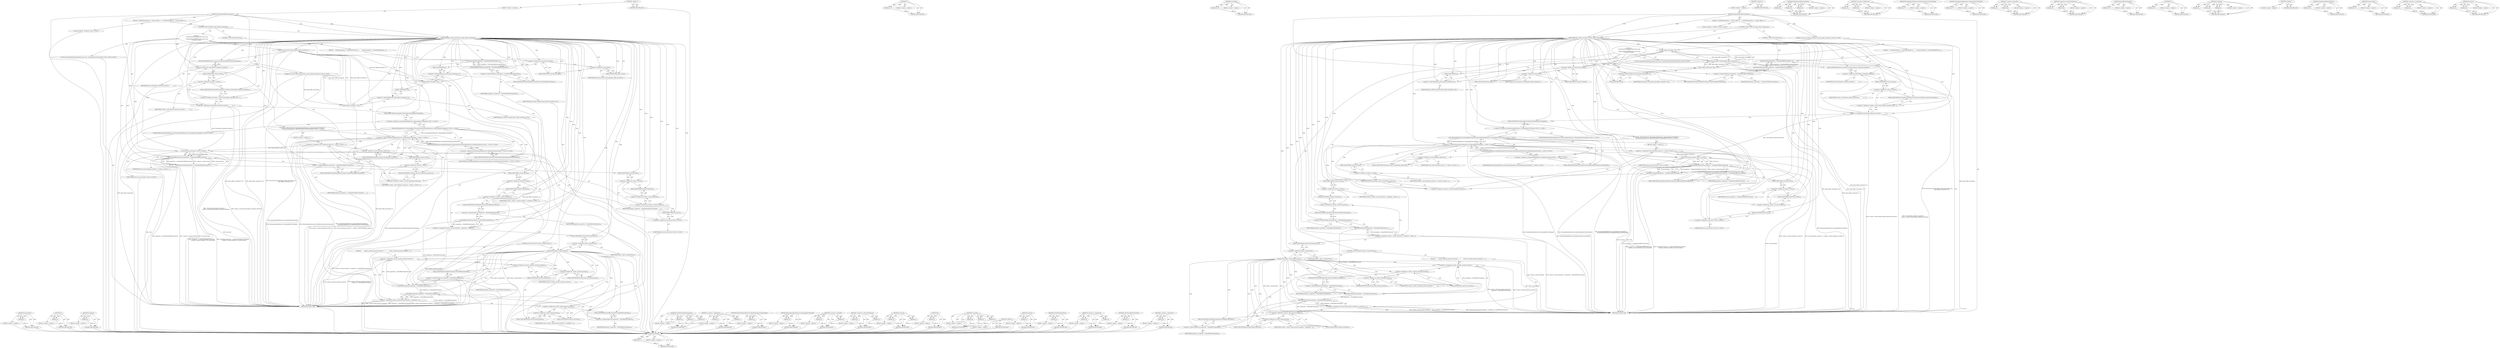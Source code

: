 digraph "&lt;operator&gt;.indirection" {
vulnerable_205 [label=<(METHOD,OnClear)>];
vulnerable_206 [label=<(PARAM,p1)>];
vulnerable_207 [label=<(BLOCK,&lt;empty&gt;,&lt;empty&gt;)>];
vulnerable_208 [label=<(METHOD_RETURN,ANY)>];
vulnerable_160 [label=<(METHOD,Y)>];
vulnerable_161 [label=<(PARAM,p1)>];
vulnerable_162 [label=<(BLOCK,&lt;empty&gt;,&lt;empty&gt;)>];
vulnerable_163 [label=<(METHOD_RETURN,ANY)>];
vulnerable_182 [label=<(METHOD,OnUpdate)>];
vulnerable_183 [label=<(PARAM,p1)>];
vulnerable_184 [label=<(BLOCK,&lt;empty&gt;,&lt;empty&gt;)>];
vulnerable_185 [label=<(METHOD_RETURN,ANY)>];
vulnerable_6 [label=<(METHOD,&lt;global&gt;)<SUB>1</SUB>>];
vulnerable_7 [label=<(BLOCK,&lt;empty&gt;,&lt;empty&gt;)<SUB>1</SUB>>];
vulnerable_8 [label=<(METHOD,UpdatePaintOffsetTranslation)<SUB>1</SUB>>];
vulnerable_9 [label="<(PARAM,const base::Optional&lt;IntPoint&gt;&amp; paint_offset_translation)<SUB>2</SUB>>"];
vulnerable_10 [label=<(BLOCK,{
  DCHECK(properties_);

  if (paint_offset_tr...,{
  DCHECK(properties_);

  if (paint_offset_tr...)<SUB>2</SUB>>];
vulnerable_11 [label="<(LOCAL,DCHECK : DCHECK)<SUB>3</SUB>>"];
vulnerable_12 [label=<(CONTROL_STRUCTURE,IF,if (paint_offset_translation))<SUB>5</SUB>>];
vulnerable_13 [label=<(IDENTIFIER,paint_offset_translation,if (paint_offset_translation))<SUB>5</SUB>>];
vulnerable_14 [label="<(BLOCK,{
    TransformPaintPropertyNode::State state;
...,{
    TransformPaintPropertyNode::State state;
...)<SUB>5</SUB>>"];
vulnerable_15 [label="<(LOCAL,TransformPaintPropertyNode.State state: TransformPaintPropertyNode.State)<SUB>6</SUB>>"];
vulnerable_16 [label=<(Translate,state.matrix.Translate(paint_offset_translation...)<SUB>7</SUB>>];
vulnerable_17 [label=<(&lt;operator&gt;.fieldAccess,state.matrix.Translate)<SUB>7</SUB>>];
vulnerable_18 [label=<(&lt;operator&gt;.fieldAccess,state.matrix)<SUB>7</SUB>>];
vulnerable_19 [label=<(IDENTIFIER,state,state.matrix.Translate(paint_offset_translation...)<SUB>7</SUB>>];
vulnerable_20 [label=<(FIELD_IDENTIFIER,matrix,matrix)<SUB>7</SUB>>];
vulnerable_21 [label=<(FIELD_IDENTIFIER,Translate,Translate)<SUB>7</SUB>>];
vulnerable_22 [label=<(X,paint_offset_translation-&gt;X())<SUB>7</SUB>>];
vulnerable_23 [label=<(&lt;operator&gt;.indirectFieldAccess,paint_offset_translation-&gt;X)<SUB>7</SUB>>];
vulnerable_24 [label=<(IDENTIFIER,paint_offset_translation,paint_offset_translation-&gt;X())<SUB>7</SUB>>];
vulnerable_25 [label=<(FIELD_IDENTIFIER,X,X)<SUB>7</SUB>>];
vulnerable_26 [label=<(Y,paint_offset_translation-&gt;Y())<SUB>8</SUB>>];
vulnerable_27 [label=<(&lt;operator&gt;.indirectFieldAccess,paint_offset_translation-&gt;Y)<SUB>8</SUB>>];
vulnerable_28 [label=<(IDENTIFIER,paint_offset_translation,paint_offset_translation-&gt;Y())<SUB>8</SUB>>];
vulnerable_29 [label=<(FIELD_IDENTIFIER,Y,Y)<SUB>8</SUB>>];
vulnerable_30 [label=<(&lt;operator&gt;.assignment,state.flattens_inherited_transform =
        co...)<SUB>9</SUB>>];
vulnerable_31 [label=<(&lt;operator&gt;.fieldAccess,state.flattens_inherited_transform)<SUB>9</SUB>>];
vulnerable_32 [label=<(IDENTIFIER,state,state.flattens_inherited_transform =
        co...)<SUB>9</SUB>>];
vulnerable_33 [label=<(FIELD_IDENTIFIER,flattens_inherited_transform,flattens_inherited_transform)<SUB>9</SUB>>];
vulnerable_34 [label=<(&lt;operator&gt;.fieldAccess,context_.current.should_flatten_inherited_trans...)<SUB>10</SUB>>];
vulnerable_35 [label=<(&lt;operator&gt;.fieldAccess,context_.current)<SUB>10</SUB>>];
vulnerable_36 [label=<(IDENTIFIER,context_,state.flattens_inherited_transform =
        co...)<SUB>10</SUB>>];
vulnerable_37 [label=<(FIELD_IDENTIFIER,current,current)<SUB>10</SUB>>];
vulnerable_38 [label=<(FIELD_IDENTIFIER,should_flatten_inherited_transform,should_flatten_inherited_transform)<SUB>10</SUB>>];
vulnerable_39 [label="<(CONTROL_STRUCTURE,IF,if (RuntimeEnabledFeatures::SlimmingPaintV2Enabled() ||
         RuntimeEnabledFeatures::BlinkGenPropertyTreesEnabled()))<SUB>11</SUB>>"];
vulnerable_40 [label="<(&lt;operator&gt;.logicalOr,RuntimeEnabledFeatures::SlimmingPaintV2Enabled(...)<SUB>11</SUB>>"];
vulnerable_41 [label="<(RuntimeEnabledFeatures.SlimmingPaintV2Enabled,RuntimeEnabledFeatures::SlimmingPaintV2Enabled())<SUB>11</SUB>>"];
vulnerable_42 [label="<(&lt;operator&gt;.fieldAccess,RuntimeEnabledFeatures::SlimmingPaintV2Enabled)<SUB>11</SUB>>"];
vulnerable_43 [label="<(IDENTIFIER,RuntimeEnabledFeatures,RuntimeEnabledFeatures::SlimmingPaintV2Enabled())<SUB>11</SUB>>"];
vulnerable_44 [label=<(FIELD_IDENTIFIER,SlimmingPaintV2Enabled,SlimmingPaintV2Enabled)<SUB>11</SUB>>];
vulnerable_45 [label="<(RuntimeEnabledFeatures.BlinkGenPropertyTreesEnabled,RuntimeEnabledFeatures::BlinkGenPropertyTreesEn...)<SUB>12</SUB>>"];
vulnerable_46 [label="<(&lt;operator&gt;.fieldAccess,RuntimeEnabledFeatures::BlinkGenPropertyTreesEn...)<SUB>12</SUB>>"];
vulnerable_47 [label="<(IDENTIFIER,RuntimeEnabledFeatures,RuntimeEnabledFeatures::BlinkGenPropertyTreesEn...)<SUB>12</SUB>>"];
vulnerable_48 [label=<(FIELD_IDENTIFIER,BlinkGenPropertyTreesEnabled,BlinkGenPropertyTreesEnabled)<SUB>12</SUB>>];
vulnerable_49 [label=<(BLOCK,&lt;empty&gt;,&lt;empty&gt;)<SUB>13</SUB>>];
vulnerable_50 [label=<(&lt;operator&gt;.assignment,state.rendering_context_id = context_.current.r...)<SUB>13</SUB>>];
vulnerable_51 [label=<(&lt;operator&gt;.fieldAccess,state.rendering_context_id)<SUB>13</SUB>>];
vulnerable_52 [label=<(IDENTIFIER,state,state.rendering_context_id = context_.current.r...)<SUB>13</SUB>>];
vulnerable_53 [label=<(FIELD_IDENTIFIER,rendering_context_id,rendering_context_id)<SUB>13</SUB>>];
vulnerable_54 [label=<(&lt;operator&gt;.fieldAccess,context_.current.rendering_context_id)<SUB>13</SUB>>];
vulnerable_55 [label=<(&lt;operator&gt;.fieldAccess,context_.current)<SUB>13</SUB>>];
vulnerable_56 [label=<(IDENTIFIER,context_,state.rendering_context_id = context_.current.r...)<SUB>13</SUB>>];
vulnerable_57 [label=<(FIELD_IDENTIFIER,current,current)<SUB>13</SUB>>];
vulnerable_58 [label=<(FIELD_IDENTIFIER,rendering_context_id,rendering_context_id)<SUB>13</SUB>>];
vulnerable_59 [label=<(OnUpdate,OnUpdate(properties_-&gt;UpdatePaintOffsetTranslat...)<SUB>14</SUB>>];
vulnerable_60 [label=<(UpdatePaintOffsetTranslation,properties_-&gt;UpdatePaintOffsetTranslation(
    ...)<SUB>14</SUB>>];
vulnerable_61 [label=<(&lt;operator&gt;.indirectFieldAccess,properties_-&gt;UpdatePaintOffsetTranslation)<SUB>14</SUB>>];
vulnerable_62 [label=<(IDENTIFIER,properties_,properties_-&gt;UpdatePaintOffsetTranslation(
    ...)<SUB>14</SUB>>];
vulnerable_63 [label=<(FIELD_IDENTIFIER,UpdatePaintOffsetTranslation,UpdatePaintOffsetTranslation)<SUB>14</SUB>>];
vulnerable_64 [label=<(&lt;operator&gt;.fieldAccess,context_.current.transform)<SUB>15</SUB>>];
vulnerable_65 [label=<(&lt;operator&gt;.fieldAccess,context_.current)<SUB>15</SUB>>];
vulnerable_66 [label=<(IDENTIFIER,context_,properties_-&gt;UpdatePaintOffsetTranslation(
    ...)<SUB>15</SUB>>];
vulnerable_67 [label=<(FIELD_IDENTIFIER,current,current)<SUB>15</SUB>>];
vulnerable_68 [label=<(FIELD_IDENTIFIER,transform,transform)<SUB>15</SUB>>];
vulnerable_69 [label="<(std.move,std::move(state))<SUB>15</SUB>>"];
vulnerable_70 [label="<(&lt;operator&gt;.fieldAccess,std::move)<SUB>15</SUB>>"];
vulnerable_71 [label="<(IDENTIFIER,std,std::move(state))<SUB>15</SUB>>"];
vulnerable_72 [label=<(FIELD_IDENTIFIER,move,move)<SUB>15</SUB>>];
vulnerable_73 [label="<(IDENTIFIER,state,std::move(state))<SUB>15</SUB>>"];
vulnerable_74 [label=<(&lt;operator&gt;.assignment,context_.current.transform = properties_-&gt;Paint...)<SUB>16</SUB>>];
vulnerable_75 [label=<(&lt;operator&gt;.fieldAccess,context_.current.transform)<SUB>16</SUB>>];
vulnerable_76 [label=<(&lt;operator&gt;.fieldAccess,context_.current)<SUB>16</SUB>>];
vulnerable_77 [label=<(IDENTIFIER,context_,context_.current.transform = properties_-&gt;Paint...)<SUB>16</SUB>>];
vulnerable_78 [label=<(FIELD_IDENTIFIER,current,current)<SUB>16</SUB>>];
vulnerable_79 [label=<(FIELD_IDENTIFIER,transform,transform)<SUB>16</SUB>>];
vulnerable_80 [label=<(PaintOffsetTranslation,properties_-&gt;PaintOffsetTranslation())<SUB>16</SUB>>];
vulnerable_81 [label=<(&lt;operator&gt;.indirectFieldAccess,properties_-&gt;PaintOffsetTranslation)<SUB>16</SUB>>];
vulnerable_82 [label=<(IDENTIFIER,properties_,properties_-&gt;PaintOffsetTranslation())<SUB>16</SUB>>];
vulnerable_83 [label=<(FIELD_IDENTIFIER,PaintOffsetTranslation,PaintOffsetTranslation)<SUB>16</SUB>>];
vulnerable_84 [label=<(CONTROL_STRUCTURE,IF,if (object_.IsLayoutView()))<SUB>17</SUB>>];
vulnerable_85 [label=<(IsLayoutView,object_.IsLayoutView())<SUB>17</SUB>>];
vulnerable_86 [label=<(&lt;operator&gt;.fieldAccess,object_.IsLayoutView)<SUB>17</SUB>>];
vulnerable_87 [label=<(IDENTIFIER,object_,object_.IsLayoutView())<SUB>17</SUB>>];
vulnerable_88 [label=<(FIELD_IDENTIFIER,IsLayoutView,IsLayoutView)<SUB>17</SUB>>];
vulnerable_89 [label=<(BLOCK,{
       context_.absolute_position.transform =...,{
       context_.absolute_position.transform =...)<SUB>17</SUB>>];
vulnerable_90 [label=<(&lt;operator&gt;.assignment,context_.absolute_position.transform =
        ...)<SUB>18</SUB>>];
vulnerable_91 [label=<(&lt;operator&gt;.fieldAccess,context_.absolute_position.transform)<SUB>18</SUB>>];
vulnerable_92 [label=<(&lt;operator&gt;.fieldAccess,context_.absolute_position)<SUB>18</SUB>>];
vulnerable_93 [label=<(IDENTIFIER,context_,context_.absolute_position.transform =
        ...)<SUB>18</SUB>>];
vulnerable_94 [label=<(FIELD_IDENTIFIER,absolute_position,absolute_position)<SUB>18</SUB>>];
vulnerable_95 [label=<(FIELD_IDENTIFIER,transform,transform)<SUB>18</SUB>>];
vulnerable_96 [label=<(PaintOffsetTranslation,properties_-&gt;PaintOffsetTranslation())<SUB>19</SUB>>];
vulnerable_97 [label=<(&lt;operator&gt;.indirectFieldAccess,properties_-&gt;PaintOffsetTranslation)<SUB>19</SUB>>];
vulnerable_98 [label=<(IDENTIFIER,properties_,properties_-&gt;PaintOffsetTranslation())<SUB>19</SUB>>];
vulnerable_99 [label=<(FIELD_IDENTIFIER,PaintOffsetTranslation,PaintOffsetTranslation)<SUB>19</SUB>>];
vulnerable_100 [label=<(&lt;operator&gt;.assignment,context_.fixed_position.transform = properties_...)<SUB>20</SUB>>];
vulnerable_101 [label=<(&lt;operator&gt;.fieldAccess,context_.fixed_position.transform)<SUB>20</SUB>>];
vulnerable_102 [label=<(&lt;operator&gt;.fieldAccess,context_.fixed_position)<SUB>20</SUB>>];
vulnerable_103 [label=<(IDENTIFIER,context_,context_.fixed_position.transform = properties_...)<SUB>20</SUB>>];
vulnerable_104 [label=<(FIELD_IDENTIFIER,fixed_position,fixed_position)<SUB>20</SUB>>];
vulnerable_105 [label=<(FIELD_IDENTIFIER,transform,transform)<SUB>20</SUB>>];
vulnerable_106 [label=<(PaintOffsetTranslation,properties_-&gt;PaintOffsetTranslation())<SUB>20</SUB>>];
vulnerable_107 [label=<(&lt;operator&gt;.indirectFieldAccess,properties_-&gt;PaintOffsetTranslation)<SUB>20</SUB>>];
vulnerable_108 [label=<(IDENTIFIER,properties_,properties_-&gt;PaintOffsetTranslation())<SUB>20</SUB>>];
vulnerable_109 [label=<(FIELD_IDENTIFIER,PaintOffsetTranslation,PaintOffsetTranslation)<SUB>20</SUB>>];
vulnerable_110 [label=<(CONTROL_STRUCTURE,ELSE,else)<SUB>22</SUB>>];
vulnerable_111 [label=<(BLOCK,{
    OnClear(properties_-&gt;ClearPaintOffsetTran...,{
    OnClear(properties_-&gt;ClearPaintOffsetTran...)<SUB>22</SUB>>];
vulnerable_112 [label=<(OnClear,OnClear(properties_-&gt;ClearPaintOffsetTranslatio...)<SUB>23</SUB>>];
vulnerable_113 [label=<(ClearPaintOffsetTranslation,properties_-&gt;ClearPaintOffsetTranslation())<SUB>23</SUB>>];
vulnerable_114 [label=<(&lt;operator&gt;.indirectFieldAccess,properties_-&gt;ClearPaintOffsetTranslation)<SUB>23</SUB>>];
vulnerable_115 [label=<(IDENTIFIER,properties_,properties_-&gt;ClearPaintOffsetTranslation())<SUB>23</SUB>>];
vulnerable_116 [label=<(FIELD_IDENTIFIER,ClearPaintOffsetTranslation,ClearPaintOffsetTranslation)<SUB>23</SUB>>];
vulnerable_117 [label=<(METHOD_RETURN,void)<SUB>1</SUB>>];
vulnerable_119 [label=<(METHOD_RETURN,ANY)<SUB>1</SUB>>];
vulnerable_186 [label=<(METHOD,UpdatePaintOffsetTranslation)>];
vulnerable_187 [label=<(PARAM,p1)>];
vulnerable_188 [label=<(PARAM,p2)>];
vulnerable_189 [label=<(PARAM,p3)>];
vulnerable_190 [label=<(BLOCK,&lt;empty&gt;,&lt;empty&gt;)>];
vulnerable_191 [label=<(METHOD_RETURN,ANY)>];
vulnerable_146 [label=<(METHOD,&lt;operator&gt;.fieldAccess)>];
vulnerable_147 [label=<(PARAM,p1)>];
vulnerable_148 [label=<(PARAM,p2)>];
vulnerable_149 [label=<(BLOCK,&lt;empty&gt;,&lt;empty&gt;)>];
vulnerable_150 [label=<(METHOD_RETURN,ANY)>];
vulnerable_178 [label=<(METHOD,RuntimeEnabledFeatures.BlinkGenPropertyTreesEnabled)>];
vulnerable_179 [label=<(PARAM,p1)>];
vulnerable_180 [label=<(BLOCK,&lt;empty&gt;,&lt;empty&gt;)>];
vulnerable_181 [label=<(METHOD_RETURN,ANY)>];
vulnerable_174 [label=<(METHOD,RuntimeEnabledFeatures.SlimmingPaintV2Enabled)>];
vulnerable_175 [label=<(PARAM,p1)>];
vulnerable_176 [label=<(BLOCK,&lt;empty&gt;,&lt;empty&gt;)>];
vulnerable_177 [label=<(METHOD_RETURN,ANY)>];
vulnerable_169 [label=<(METHOD,&lt;operator&gt;.logicalOr)>];
vulnerable_170 [label=<(PARAM,p1)>];
vulnerable_171 [label=<(PARAM,p2)>];
vulnerable_172 [label=<(BLOCK,&lt;empty&gt;,&lt;empty&gt;)>];
vulnerable_173 [label=<(METHOD_RETURN,ANY)>];
vulnerable_155 [label=<(METHOD,&lt;operator&gt;.indirectFieldAccess)>];
vulnerable_156 [label=<(PARAM,p1)>];
vulnerable_157 [label=<(PARAM,p2)>];
vulnerable_158 [label=<(BLOCK,&lt;empty&gt;,&lt;empty&gt;)>];
vulnerable_159 [label=<(METHOD_RETURN,ANY)>];
vulnerable_197 [label=<(METHOD,PaintOffsetTranslation)>];
vulnerable_198 [label=<(PARAM,p1)>];
vulnerable_199 [label=<(BLOCK,&lt;empty&gt;,&lt;empty&gt;)>];
vulnerable_200 [label=<(METHOD_RETURN,ANY)>];
vulnerable_151 [label=<(METHOD,X)>];
vulnerable_152 [label=<(PARAM,p1)>];
vulnerable_153 [label=<(BLOCK,&lt;empty&gt;,&lt;empty&gt;)>];
vulnerable_154 [label=<(METHOD_RETURN,ANY)>];
vulnerable_140 [label=<(METHOD,Translate)>];
vulnerable_141 [label=<(PARAM,p1)>];
vulnerable_142 [label=<(PARAM,p2)>];
vulnerable_143 [label=<(PARAM,p3)>];
vulnerable_144 [label=<(BLOCK,&lt;empty&gt;,&lt;empty&gt;)>];
vulnerable_145 [label=<(METHOD_RETURN,ANY)>];
vulnerable_134 [label=<(METHOD,&lt;global&gt;)<SUB>1</SUB>>];
vulnerable_135 [label=<(BLOCK,&lt;empty&gt;,&lt;empty&gt;)>];
vulnerable_136 [label=<(METHOD_RETURN,ANY)>];
vulnerable_209 [label=<(METHOD,ClearPaintOffsetTranslation)>];
vulnerable_210 [label=<(PARAM,p1)>];
vulnerable_211 [label=<(BLOCK,&lt;empty&gt;,&lt;empty&gt;)>];
vulnerable_212 [label=<(METHOD_RETURN,ANY)>];
vulnerable_201 [label=<(METHOD,IsLayoutView)>];
vulnerable_202 [label=<(PARAM,p1)>];
vulnerable_203 [label=<(BLOCK,&lt;empty&gt;,&lt;empty&gt;)>];
vulnerable_204 [label=<(METHOD_RETURN,ANY)>];
vulnerable_164 [label=<(METHOD,&lt;operator&gt;.assignment)>];
vulnerable_165 [label=<(PARAM,p1)>];
vulnerable_166 [label=<(PARAM,p2)>];
vulnerable_167 [label=<(BLOCK,&lt;empty&gt;,&lt;empty&gt;)>];
vulnerable_168 [label=<(METHOD_RETURN,ANY)>];
vulnerable_192 [label=<(METHOD,std.move)>];
vulnerable_193 [label=<(PARAM,p1)>];
vulnerable_194 [label=<(PARAM,p2)>];
vulnerable_195 [label=<(BLOCK,&lt;empty&gt;,&lt;empty&gt;)>];
vulnerable_196 [label=<(METHOD_RETURN,ANY)>];
fixed_206 [label=<(METHOD,IsLayoutView)>];
fixed_207 [label=<(PARAM,p1)>];
fixed_208 [label=<(BLOCK,&lt;empty&gt;,&lt;empty&gt;)>];
fixed_209 [label=<(METHOD_RETURN,ANY)>];
fixed_161 [label=<(METHOD,Y)>];
fixed_162 [label=<(PARAM,p1)>];
fixed_163 [label=<(BLOCK,&lt;empty&gt;,&lt;empty&gt;)>];
fixed_164 [label=<(METHOD_RETURN,ANY)>];
fixed_183 [label=<(METHOD,OnUpdate)>];
fixed_184 [label=<(PARAM,p1)>];
fixed_185 [label=<(BLOCK,&lt;empty&gt;,&lt;empty&gt;)>];
fixed_186 [label=<(METHOD_RETURN,ANY)>];
fixed_6 [label=<(METHOD,&lt;global&gt;)<SUB>1</SUB>>];
fixed_7 [label=<(BLOCK,&lt;empty&gt;,&lt;empty&gt;)<SUB>1</SUB>>];
fixed_8 [label=<(METHOD,UpdatePaintOffsetTranslation)<SUB>1</SUB>>];
fixed_9 [label="<(PARAM,const base::Optional&lt;IntPoint&gt;&amp; paint_offset_translation)<SUB>2</SUB>>"];
fixed_10 [label=<(BLOCK,{
  DCHECK(properties_);

  if (paint_offset_tr...,{
  DCHECK(properties_);

  if (paint_offset_tr...)<SUB>2</SUB>>];
fixed_11 [label="<(LOCAL,DCHECK : DCHECK)<SUB>3</SUB>>"];
fixed_12 [label=<(CONTROL_STRUCTURE,IF,if (paint_offset_translation))<SUB>5</SUB>>];
fixed_13 [label=<(IDENTIFIER,paint_offset_translation,if (paint_offset_translation))<SUB>5</SUB>>];
fixed_14 [label="<(BLOCK,{
    TransformPaintPropertyNode::State state;
...,{
    TransformPaintPropertyNode::State state;
...)<SUB>5</SUB>>"];
fixed_15 [label="<(LOCAL,TransformPaintPropertyNode.State state: TransformPaintPropertyNode.State)<SUB>6</SUB>>"];
fixed_16 [label=<(Translate,state.matrix.Translate(paint_offset_translation...)<SUB>7</SUB>>];
fixed_17 [label=<(&lt;operator&gt;.fieldAccess,state.matrix.Translate)<SUB>7</SUB>>];
fixed_18 [label=<(&lt;operator&gt;.fieldAccess,state.matrix)<SUB>7</SUB>>];
fixed_19 [label=<(IDENTIFIER,state,state.matrix.Translate(paint_offset_translation...)<SUB>7</SUB>>];
fixed_20 [label=<(FIELD_IDENTIFIER,matrix,matrix)<SUB>7</SUB>>];
fixed_21 [label=<(FIELD_IDENTIFIER,Translate,Translate)<SUB>7</SUB>>];
fixed_22 [label=<(X,paint_offset_translation-&gt;X())<SUB>7</SUB>>];
fixed_23 [label=<(&lt;operator&gt;.indirectFieldAccess,paint_offset_translation-&gt;X)<SUB>7</SUB>>];
fixed_24 [label=<(IDENTIFIER,paint_offset_translation,paint_offset_translation-&gt;X())<SUB>7</SUB>>];
fixed_25 [label=<(FIELD_IDENTIFIER,X,X)<SUB>7</SUB>>];
fixed_26 [label=<(Y,paint_offset_translation-&gt;Y())<SUB>8</SUB>>];
fixed_27 [label=<(&lt;operator&gt;.indirectFieldAccess,paint_offset_translation-&gt;Y)<SUB>8</SUB>>];
fixed_28 [label=<(IDENTIFIER,paint_offset_translation,paint_offset_translation-&gt;Y())<SUB>8</SUB>>];
fixed_29 [label=<(FIELD_IDENTIFIER,Y,Y)<SUB>8</SUB>>];
fixed_30 [label=<(&lt;operator&gt;.assignment,state.flattens_inherited_transform =
        co...)<SUB>9</SUB>>];
fixed_31 [label=<(&lt;operator&gt;.fieldAccess,state.flattens_inherited_transform)<SUB>9</SUB>>];
fixed_32 [label=<(IDENTIFIER,state,state.flattens_inherited_transform =
        co...)<SUB>9</SUB>>];
fixed_33 [label=<(FIELD_IDENTIFIER,flattens_inherited_transform,flattens_inherited_transform)<SUB>9</SUB>>];
fixed_34 [label=<(&lt;operator&gt;.fieldAccess,context_.current.should_flatten_inherited_trans...)<SUB>10</SUB>>];
fixed_35 [label=<(&lt;operator&gt;.fieldAccess,context_.current)<SUB>10</SUB>>];
fixed_36 [label=<(IDENTIFIER,context_,state.flattens_inherited_transform =
        co...)<SUB>10</SUB>>];
fixed_37 [label=<(FIELD_IDENTIFIER,current,current)<SUB>10</SUB>>];
fixed_38 [label=<(FIELD_IDENTIFIER,should_flatten_inherited_transform,should_flatten_inherited_transform)<SUB>10</SUB>>];
fixed_39 [label="<(CONTROL_STRUCTURE,IF,if (RuntimeEnabledFeatures::SlimmingPaintV2Enabled() ||
         RuntimeEnabledFeatures::BlinkGenPropertyTreesEnabled()))<SUB>11</SUB>>"];
fixed_40 [label="<(&lt;operator&gt;.logicalOr,RuntimeEnabledFeatures::SlimmingPaintV2Enabled(...)<SUB>11</SUB>>"];
fixed_41 [label="<(RuntimeEnabledFeatures.SlimmingPaintV2Enabled,RuntimeEnabledFeatures::SlimmingPaintV2Enabled())<SUB>11</SUB>>"];
fixed_42 [label="<(&lt;operator&gt;.fieldAccess,RuntimeEnabledFeatures::SlimmingPaintV2Enabled)<SUB>11</SUB>>"];
fixed_43 [label="<(IDENTIFIER,RuntimeEnabledFeatures,RuntimeEnabledFeatures::SlimmingPaintV2Enabled())<SUB>11</SUB>>"];
fixed_44 [label=<(FIELD_IDENTIFIER,SlimmingPaintV2Enabled,SlimmingPaintV2Enabled)<SUB>11</SUB>>];
fixed_45 [label="<(RuntimeEnabledFeatures.BlinkGenPropertyTreesEnabled,RuntimeEnabledFeatures::BlinkGenPropertyTreesEn...)<SUB>12</SUB>>"];
fixed_46 [label="<(&lt;operator&gt;.fieldAccess,RuntimeEnabledFeatures::BlinkGenPropertyTreesEn...)<SUB>12</SUB>>"];
fixed_47 [label="<(IDENTIFIER,RuntimeEnabledFeatures,RuntimeEnabledFeatures::BlinkGenPropertyTreesEn...)<SUB>12</SUB>>"];
fixed_48 [label=<(FIELD_IDENTIFIER,BlinkGenPropertyTreesEnabled,BlinkGenPropertyTreesEnabled)<SUB>12</SUB>>];
fixed_49 [label=<(BLOCK,&lt;empty&gt;,&lt;empty&gt;)<SUB>13</SUB>>];
fixed_50 [label=<(&lt;operator&gt;.assignment,state.rendering_context_id = context_.current.r...)<SUB>13</SUB>>];
fixed_51 [label=<(&lt;operator&gt;.fieldAccess,state.rendering_context_id)<SUB>13</SUB>>];
fixed_52 [label=<(IDENTIFIER,state,state.rendering_context_id = context_.current.r...)<SUB>13</SUB>>];
fixed_53 [label=<(FIELD_IDENTIFIER,rendering_context_id,rendering_context_id)<SUB>13</SUB>>];
fixed_54 [label=<(&lt;operator&gt;.fieldAccess,context_.current.rendering_context_id)<SUB>13</SUB>>];
fixed_55 [label=<(&lt;operator&gt;.fieldAccess,context_.current)<SUB>13</SUB>>];
fixed_56 [label=<(IDENTIFIER,context_,state.rendering_context_id = context_.current.r...)<SUB>13</SUB>>];
fixed_57 [label=<(FIELD_IDENTIFIER,current,current)<SUB>13</SUB>>];
fixed_58 [label=<(FIELD_IDENTIFIER,rendering_context_id,rendering_context_id)<SUB>13</SUB>>];
fixed_59 [label=<(OnUpdate,OnUpdate(properties_-&gt;UpdatePaintOffsetTranslat...)<SUB>14</SUB>>];
fixed_60 [label=<(UpdatePaintOffsetTranslation,properties_-&gt;UpdatePaintOffsetTranslation(
    ...)<SUB>14</SUB>>];
fixed_61 [label=<(&lt;operator&gt;.indirectFieldAccess,properties_-&gt;UpdatePaintOffsetTranslation)<SUB>14</SUB>>];
fixed_62 [label=<(IDENTIFIER,properties_,properties_-&gt;UpdatePaintOffsetTranslation(
    ...)<SUB>14</SUB>>];
fixed_63 [label=<(FIELD_IDENTIFIER,UpdatePaintOffsetTranslation,UpdatePaintOffsetTranslation)<SUB>14</SUB>>];
fixed_64 [label=<(&lt;operator&gt;.indirection,*context_.current.transform)<SUB>15</SUB>>];
fixed_65 [label=<(&lt;operator&gt;.fieldAccess,context_.current.transform)<SUB>15</SUB>>];
fixed_66 [label=<(&lt;operator&gt;.fieldAccess,context_.current)<SUB>15</SUB>>];
fixed_67 [label=<(IDENTIFIER,context_,properties_-&gt;UpdatePaintOffsetTranslation(
    ...)<SUB>15</SUB>>];
fixed_68 [label=<(FIELD_IDENTIFIER,current,current)<SUB>15</SUB>>];
fixed_69 [label=<(FIELD_IDENTIFIER,transform,transform)<SUB>15</SUB>>];
fixed_70 [label="<(std.move,std::move(state))<SUB>15</SUB>>"];
fixed_71 [label="<(&lt;operator&gt;.fieldAccess,std::move)<SUB>15</SUB>>"];
fixed_72 [label="<(IDENTIFIER,std,std::move(state))<SUB>15</SUB>>"];
fixed_73 [label=<(FIELD_IDENTIFIER,move,move)<SUB>15</SUB>>];
fixed_74 [label="<(IDENTIFIER,state,std::move(state))<SUB>15</SUB>>"];
fixed_75 [label=<(&lt;operator&gt;.assignment,context_.current.transform = properties_-&gt;Paint...)<SUB>16</SUB>>];
fixed_76 [label=<(&lt;operator&gt;.fieldAccess,context_.current.transform)<SUB>16</SUB>>];
fixed_77 [label=<(&lt;operator&gt;.fieldAccess,context_.current)<SUB>16</SUB>>];
fixed_78 [label=<(IDENTIFIER,context_,context_.current.transform = properties_-&gt;Paint...)<SUB>16</SUB>>];
fixed_79 [label=<(FIELD_IDENTIFIER,current,current)<SUB>16</SUB>>];
fixed_80 [label=<(FIELD_IDENTIFIER,transform,transform)<SUB>16</SUB>>];
fixed_81 [label=<(PaintOffsetTranslation,properties_-&gt;PaintOffsetTranslation())<SUB>16</SUB>>];
fixed_82 [label=<(&lt;operator&gt;.indirectFieldAccess,properties_-&gt;PaintOffsetTranslation)<SUB>16</SUB>>];
fixed_83 [label=<(IDENTIFIER,properties_,properties_-&gt;PaintOffsetTranslation())<SUB>16</SUB>>];
fixed_84 [label=<(FIELD_IDENTIFIER,PaintOffsetTranslation,PaintOffsetTranslation)<SUB>16</SUB>>];
fixed_85 [label=<(CONTROL_STRUCTURE,IF,if (object_.IsLayoutView()))<SUB>17</SUB>>];
fixed_86 [label=<(IsLayoutView,object_.IsLayoutView())<SUB>17</SUB>>];
fixed_87 [label=<(&lt;operator&gt;.fieldAccess,object_.IsLayoutView)<SUB>17</SUB>>];
fixed_88 [label=<(IDENTIFIER,object_,object_.IsLayoutView())<SUB>17</SUB>>];
fixed_89 [label=<(FIELD_IDENTIFIER,IsLayoutView,IsLayoutView)<SUB>17</SUB>>];
fixed_90 [label=<(BLOCK,{
       context_.absolute_position.transform =...,{
       context_.absolute_position.transform =...)<SUB>17</SUB>>];
fixed_91 [label=<(&lt;operator&gt;.assignment,context_.absolute_position.transform =
        ...)<SUB>18</SUB>>];
fixed_92 [label=<(&lt;operator&gt;.fieldAccess,context_.absolute_position.transform)<SUB>18</SUB>>];
fixed_93 [label=<(&lt;operator&gt;.fieldAccess,context_.absolute_position)<SUB>18</SUB>>];
fixed_94 [label=<(IDENTIFIER,context_,context_.absolute_position.transform =
        ...)<SUB>18</SUB>>];
fixed_95 [label=<(FIELD_IDENTIFIER,absolute_position,absolute_position)<SUB>18</SUB>>];
fixed_96 [label=<(FIELD_IDENTIFIER,transform,transform)<SUB>18</SUB>>];
fixed_97 [label=<(PaintOffsetTranslation,properties_-&gt;PaintOffsetTranslation())<SUB>19</SUB>>];
fixed_98 [label=<(&lt;operator&gt;.indirectFieldAccess,properties_-&gt;PaintOffsetTranslation)<SUB>19</SUB>>];
fixed_99 [label=<(IDENTIFIER,properties_,properties_-&gt;PaintOffsetTranslation())<SUB>19</SUB>>];
fixed_100 [label=<(FIELD_IDENTIFIER,PaintOffsetTranslation,PaintOffsetTranslation)<SUB>19</SUB>>];
fixed_101 [label=<(&lt;operator&gt;.assignment,context_.fixed_position.transform = properties_...)<SUB>20</SUB>>];
fixed_102 [label=<(&lt;operator&gt;.fieldAccess,context_.fixed_position.transform)<SUB>20</SUB>>];
fixed_103 [label=<(&lt;operator&gt;.fieldAccess,context_.fixed_position)<SUB>20</SUB>>];
fixed_104 [label=<(IDENTIFIER,context_,context_.fixed_position.transform = properties_...)<SUB>20</SUB>>];
fixed_105 [label=<(FIELD_IDENTIFIER,fixed_position,fixed_position)<SUB>20</SUB>>];
fixed_106 [label=<(FIELD_IDENTIFIER,transform,transform)<SUB>20</SUB>>];
fixed_107 [label=<(PaintOffsetTranslation,properties_-&gt;PaintOffsetTranslation())<SUB>20</SUB>>];
fixed_108 [label=<(&lt;operator&gt;.indirectFieldAccess,properties_-&gt;PaintOffsetTranslation)<SUB>20</SUB>>];
fixed_109 [label=<(IDENTIFIER,properties_,properties_-&gt;PaintOffsetTranslation())<SUB>20</SUB>>];
fixed_110 [label=<(FIELD_IDENTIFIER,PaintOffsetTranslation,PaintOffsetTranslation)<SUB>20</SUB>>];
fixed_111 [label=<(CONTROL_STRUCTURE,ELSE,else)<SUB>22</SUB>>];
fixed_112 [label=<(BLOCK,{
    OnClear(properties_-&gt;ClearPaintOffsetTran...,{
    OnClear(properties_-&gt;ClearPaintOffsetTran...)<SUB>22</SUB>>];
fixed_113 [label=<(OnClear,OnClear(properties_-&gt;ClearPaintOffsetTranslatio...)<SUB>23</SUB>>];
fixed_114 [label=<(ClearPaintOffsetTranslation,properties_-&gt;ClearPaintOffsetTranslation())<SUB>23</SUB>>];
fixed_115 [label=<(&lt;operator&gt;.indirectFieldAccess,properties_-&gt;ClearPaintOffsetTranslation)<SUB>23</SUB>>];
fixed_116 [label=<(IDENTIFIER,properties_,properties_-&gt;ClearPaintOffsetTranslation())<SUB>23</SUB>>];
fixed_117 [label=<(FIELD_IDENTIFIER,ClearPaintOffsetTranslation,ClearPaintOffsetTranslation)<SUB>23</SUB>>];
fixed_118 [label=<(METHOD_RETURN,void)<SUB>1</SUB>>];
fixed_120 [label=<(METHOD_RETURN,ANY)<SUB>1</SUB>>];
fixed_187 [label=<(METHOD,UpdatePaintOffsetTranslation)>];
fixed_188 [label=<(PARAM,p1)>];
fixed_189 [label=<(PARAM,p2)>];
fixed_190 [label=<(PARAM,p3)>];
fixed_191 [label=<(BLOCK,&lt;empty&gt;,&lt;empty&gt;)>];
fixed_192 [label=<(METHOD_RETURN,ANY)>];
fixed_147 [label=<(METHOD,&lt;operator&gt;.fieldAccess)>];
fixed_148 [label=<(PARAM,p1)>];
fixed_149 [label=<(PARAM,p2)>];
fixed_150 [label=<(BLOCK,&lt;empty&gt;,&lt;empty&gt;)>];
fixed_151 [label=<(METHOD_RETURN,ANY)>];
fixed_179 [label=<(METHOD,RuntimeEnabledFeatures.BlinkGenPropertyTreesEnabled)>];
fixed_180 [label=<(PARAM,p1)>];
fixed_181 [label=<(BLOCK,&lt;empty&gt;,&lt;empty&gt;)>];
fixed_182 [label=<(METHOD_RETURN,ANY)>];
fixed_175 [label=<(METHOD,RuntimeEnabledFeatures.SlimmingPaintV2Enabled)>];
fixed_176 [label=<(PARAM,p1)>];
fixed_177 [label=<(BLOCK,&lt;empty&gt;,&lt;empty&gt;)>];
fixed_178 [label=<(METHOD_RETURN,ANY)>];
fixed_170 [label=<(METHOD,&lt;operator&gt;.logicalOr)>];
fixed_171 [label=<(PARAM,p1)>];
fixed_172 [label=<(PARAM,p2)>];
fixed_173 [label=<(BLOCK,&lt;empty&gt;,&lt;empty&gt;)>];
fixed_174 [label=<(METHOD_RETURN,ANY)>];
fixed_156 [label=<(METHOD,&lt;operator&gt;.indirectFieldAccess)>];
fixed_157 [label=<(PARAM,p1)>];
fixed_158 [label=<(PARAM,p2)>];
fixed_159 [label=<(BLOCK,&lt;empty&gt;,&lt;empty&gt;)>];
fixed_160 [label=<(METHOD_RETURN,ANY)>];
fixed_197 [label=<(METHOD,std.move)>];
fixed_198 [label=<(PARAM,p1)>];
fixed_199 [label=<(PARAM,p2)>];
fixed_200 [label=<(BLOCK,&lt;empty&gt;,&lt;empty&gt;)>];
fixed_201 [label=<(METHOD_RETURN,ANY)>];
fixed_152 [label=<(METHOD,X)>];
fixed_153 [label=<(PARAM,p1)>];
fixed_154 [label=<(BLOCK,&lt;empty&gt;,&lt;empty&gt;)>];
fixed_155 [label=<(METHOD_RETURN,ANY)>];
fixed_141 [label=<(METHOD,Translate)>];
fixed_142 [label=<(PARAM,p1)>];
fixed_143 [label=<(PARAM,p2)>];
fixed_144 [label=<(PARAM,p3)>];
fixed_145 [label=<(BLOCK,&lt;empty&gt;,&lt;empty&gt;)>];
fixed_146 [label=<(METHOD_RETURN,ANY)>];
fixed_135 [label=<(METHOD,&lt;global&gt;)<SUB>1</SUB>>];
fixed_136 [label=<(BLOCK,&lt;empty&gt;,&lt;empty&gt;)>];
fixed_137 [label=<(METHOD_RETURN,ANY)>];
fixed_210 [label=<(METHOD,OnClear)>];
fixed_211 [label=<(PARAM,p1)>];
fixed_212 [label=<(BLOCK,&lt;empty&gt;,&lt;empty&gt;)>];
fixed_213 [label=<(METHOD_RETURN,ANY)>];
fixed_202 [label=<(METHOD,PaintOffsetTranslation)>];
fixed_203 [label=<(PARAM,p1)>];
fixed_204 [label=<(BLOCK,&lt;empty&gt;,&lt;empty&gt;)>];
fixed_205 [label=<(METHOD_RETURN,ANY)>];
fixed_165 [label=<(METHOD,&lt;operator&gt;.assignment)>];
fixed_166 [label=<(PARAM,p1)>];
fixed_167 [label=<(PARAM,p2)>];
fixed_168 [label=<(BLOCK,&lt;empty&gt;,&lt;empty&gt;)>];
fixed_169 [label=<(METHOD_RETURN,ANY)>];
fixed_214 [label=<(METHOD,ClearPaintOffsetTranslation)>];
fixed_215 [label=<(PARAM,p1)>];
fixed_216 [label=<(BLOCK,&lt;empty&gt;,&lt;empty&gt;)>];
fixed_217 [label=<(METHOD_RETURN,ANY)>];
fixed_193 [label=<(METHOD,&lt;operator&gt;.indirection)>];
fixed_194 [label=<(PARAM,p1)>];
fixed_195 [label=<(BLOCK,&lt;empty&gt;,&lt;empty&gt;)>];
fixed_196 [label=<(METHOD_RETURN,ANY)>];
vulnerable_205 -> vulnerable_206  [key=0, label="AST: "];
vulnerable_205 -> vulnerable_206  [key=1, label="DDG: "];
vulnerable_205 -> vulnerable_207  [key=0, label="AST: "];
vulnerable_205 -> vulnerable_208  [key=0, label="AST: "];
vulnerable_205 -> vulnerable_208  [key=1, label="CFG: "];
vulnerable_206 -> vulnerable_208  [key=0, label="DDG: p1"];
vulnerable_160 -> vulnerable_161  [key=0, label="AST: "];
vulnerable_160 -> vulnerable_161  [key=1, label="DDG: "];
vulnerable_160 -> vulnerable_162  [key=0, label="AST: "];
vulnerable_160 -> vulnerable_163  [key=0, label="AST: "];
vulnerable_160 -> vulnerable_163  [key=1, label="CFG: "];
vulnerable_161 -> vulnerable_163  [key=0, label="DDG: p1"];
vulnerable_182 -> vulnerable_183  [key=0, label="AST: "];
vulnerable_182 -> vulnerable_183  [key=1, label="DDG: "];
vulnerable_182 -> vulnerable_184  [key=0, label="AST: "];
vulnerable_182 -> vulnerable_185  [key=0, label="AST: "];
vulnerable_182 -> vulnerable_185  [key=1, label="CFG: "];
vulnerable_183 -> vulnerable_185  [key=0, label="DDG: p1"];
vulnerable_6 -> vulnerable_7  [key=0, label="AST: "];
vulnerable_6 -> vulnerable_119  [key=0, label="AST: "];
vulnerable_6 -> vulnerable_119  [key=1, label="CFG: "];
vulnerable_7 -> vulnerable_8  [key=0, label="AST: "];
vulnerable_8 -> vulnerable_9  [key=0, label="AST: "];
vulnerable_8 -> vulnerable_9  [key=1, label="DDG: "];
vulnerable_8 -> vulnerable_10  [key=0, label="AST: "];
vulnerable_8 -> vulnerable_117  [key=0, label="AST: "];
vulnerable_8 -> vulnerable_13  [key=0, label="CFG: "];
vulnerable_8 -> vulnerable_13  [key=1, label="DDG: "];
vulnerable_8 -> vulnerable_69  [key=0, label="DDG: "];
vulnerable_9 -> vulnerable_117  [key=0, label="DDG: paint_offset_translation"];
vulnerable_9 -> vulnerable_22  [key=0, label="DDG: paint_offset_translation"];
vulnerable_9 -> vulnerable_26  [key=0, label="DDG: paint_offset_translation"];
vulnerable_10 -> vulnerable_11  [key=0, label="AST: "];
vulnerable_10 -> vulnerable_12  [key=0, label="AST: "];
vulnerable_12 -> vulnerable_13  [key=0, label="AST: "];
vulnerable_12 -> vulnerable_14  [key=0, label="AST: "];
vulnerable_12 -> vulnerable_110  [key=0, label="AST: "];
vulnerable_13 -> vulnerable_20  [key=0, label="CFG: "];
vulnerable_13 -> vulnerable_20  [key=1, label="CDG: "];
vulnerable_13 -> vulnerable_116  [key=0, label="CFG: "];
vulnerable_13 -> vulnerable_116  [key=1, label="CDG: "];
vulnerable_13 -> vulnerable_17  [key=0, label="CDG: "];
vulnerable_13 -> vulnerable_30  [key=0, label="CDG: "];
vulnerable_13 -> vulnerable_34  [key=0, label="CDG: "];
vulnerable_13 -> vulnerable_21  [key=0, label="CDG: "];
vulnerable_13 -> vulnerable_68  [key=0, label="CDG: "];
vulnerable_13 -> vulnerable_60  [key=0, label="CDG: "];
vulnerable_13 -> vulnerable_26  [key=0, label="CDG: "];
vulnerable_13 -> vulnerable_64  [key=0, label="CDG: "];
vulnerable_13 -> vulnerable_42  [key=0, label="CDG: "];
vulnerable_13 -> vulnerable_113  [key=0, label="CDG: "];
vulnerable_13 -> vulnerable_75  [key=0, label="CDG: "];
vulnerable_13 -> vulnerable_37  [key=0, label="CDG: "];
vulnerable_13 -> vulnerable_81  [key=0, label="CDG: "];
vulnerable_13 -> vulnerable_114  [key=0, label="CDG: "];
vulnerable_13 -> vulnerable_85  [key=0, label="CDG: "];
vulnerable_13 -> vulnerable_38  [key=0, label="CDG: "];
vulnerable_13 -> vulnerable_25  [key=0, label="CDG: "];
vulnerable_13 -> vulnerable_72  [key=0, label="CDG: "];
vulnerable_13 -> vulnerable_69  [key=0, label="CDG: "];
vulnerable_13 -> vulnerable_22  [key=0, label="CDG: "];
vulnerable_13 -> vulnerable_67  [key=0, label="CDG: "];
vulnerable_13 -> vulnerable_74  [key=0, label="CDG: "];
vulnerable_13 -> vulnerable_27  [key=0, label="CDG: "];
vulnerable_13 -> vulnerable_40  [key=0, label="CDG: "];
vulnerable_13 -> vulnerable_29  [key=0, label="CDG: "];
vulnerable_13 -> vulnerable_76  [key=0, label="CDG: "];
vulnerable_13 -> vulnerable_18  [key=0, label="CDG: "];
vulnerable_13 -> vulnerable_65  [key=0, label="CDG: "];
vulnerable_13 -> vulnerable_59  [key=0, label="CDG: "];
vulnerable_13 -> vulnerable_112  [key=0, label="CDG: "];
vulnerable_13 -> vulnerable_44  [key=0, label="CDG: "];
vulnerable_13 -> vulnerable_35  [key=0, label="CDG: "];
vulnerable_13 -> vulnerable_79  [key=0, label="CDG: "];
vulnerable_13 -> vulnerable_80  [key=0, label="CDG: "];
vulnerable_13 -> vulnerable_16  [key=0, label="CDG: "];
vulnerable_13 -> vulnerable_33  [key=0, label="CDG: "];
vulnerable_13 -> vulnerable_61  [key=0, label="CDG: "];
vulnerable_13 -> vulnerable_23  [key=0, label="CDG: "];
vulnerable_13 -> vulnerable_83  [key=0, label="CDG: "];
vulnerable_13 -> vulnerable_88  [key=0, label="CDG: "];
vulnerable_13 -> vulnerable_41  [key=0, label="CDG: "];
vulnerable_13 -> vulnerable_70  [key=0, label="CDG: "];
vulnerable_13 -> vulnerable_63  [key=0, label="CDG: "];
vulnerable_13 -> vulnerable_78  [key=0, label="CDG: "];
vulnerable_13 -> vulnerable_31  [key=0, label="CDG: "];
vulnerable_13 -> vulnerable_86  [key=0, label="CDG: "];
vulnerable_14 -> vulnerable_15  [key=0, label="AST: "];
vulnerable_14 -> vulnerable_16  [key=0, label="AST: "];
vulnerable_14 -> vulnerable_30  [key=0, label="AST: "];
vulnerable_14 -> vulnerable_39  [key=0, label="AST: "];
vulnerable_14 -> vulnerable_59  [key=0, label="AST: "];
vulnerable_14 -> vulnerable_74  [key=0, label="AST: "];
vulnerable_14 -> vulnerable_84  [key=0, label="AST: "];
vulnerable_16 -> vulnerable_17  [key=0, label="AST: "];
vulnerable_16 -> vulnerable_22  [key=0, label="AST: "];
vulnerable_16 -> vulnerable_26  [key=0, label="AST: "];
vulnerable_16 -> vulnerable_33  [key=0, label="CFG: "];
vulnerable_16 -> vulnerable_117  [key=0, label="DDG: paint_offset_translation-&gt;X()"];
vulnerable_16 -> vulnerable_117  [key=1, label="DDG: paint_offset_translation-&gt;Y()"];
vulnerable_16 -> vulnerable_117  [key=2, label="DDG: state.matrix.Translate(paint_offset_translation-&gt;X(),
                           paint_offset_translation-&gt;Y())"];
vulnerable_17 -> vulnerable_18  [key=0, label="AST: "];
vulnerable_17 -> vulnerable_21  [key=0, label="AST: "];
vulnerable_17 -> vulnerable_25  [key=0, label="CFG: "];
vulnerable_18 -> vulnerable_19  [key=0, label="AST: "];
vulnerable_18 -> vulnerable_20  [key=0, label="AST: "];
vulnerable_18 -> vulnerable_21  [key=0, label="CFG: "];
vulnerable_20 -> vulnerable_18  [key=0, label="CFG: "];
vulnerable_21 -> vulnerable_17  [key=0, label="CFG: "];
vulnerable_22 -> vulnerable_23  [key=0, label="AST: "];
vulnerable_22 -> vulnerable_29  [key=0, label="CFG: "];
vulnerable_22 -> vulnerable_117  [key=0, label="DDG: paint_offset_translation-&gt;X"];
vulnerable_22 -> vulnerable_16  [key=0, label="DDG: paint_offset_translation-&gt;X"];
vulnerable_23 -> vulnerable_24  [key=0, label="AST: "];
vulnerable_23 -> vulnerable_25  [key=0, label="AST: "];
vulnerable_23 -> vulnerable_22  [key=0, label="CFG: "];
vulnerable_25 -> vulnerable_23  [key=0, label="CFG: "];
vulnerable_26 -> vulnerable_27  [key=0, label="AST: "];
vulnerable_26 -> vulnerable_16  [key=0, label="CFG: "];
vulnerable_26 -> vulnerable_16  [key=1, label="DDG: paint_offset_translation-&gt;Y"];
vulnerable_26 -> vulnerable_117  [key=0, label="DDG: paint_offset_translation-&gt;Y"];
vulnerable_27 -> vulnerable_28  [key=0, label="AST: "];
vulnerable_27 -> vulnerable_29  [key=0, label="AST: "];
vulnerable_27 -> vulnerable_26  [key=0, label="CFG: "];
vulnerable_29 -> vulnerable_27  [key=0, label="CFG: "];
vulnerable_30 -> vulnerable_31  [key=0, label="AST: "];
vulnerable_30 -> vulnerable_34  [key=0, label="AST: "];
vulnerable_30 -> vulnerable_44  [key=0, label="CFG: "];
vulnerable_30 -> vulnerable_117  [key=0, label="DDG: context_.current.should_flatten_inherited_transform"];
vulnerable_30 -> vulnerable_117  [key=1, label="DDG: state.flattens_inherited_transform =
        context_.current.should_flatten_inherited_transform"];
vulnerable_30 -> vulnerable_69  [key=0, label="DDG: state.flattens_inherited_transform"];
vulnerable_31 -> vulnerable_32  [key=0, label="AST: "];
vulnerable_31 -> vulnerable_33  [key=0, label="AST: "];
vulnerable_31 -> vulnerable_37  [key=0, label="CFG: "];
vulnerable_33 -> vulnerable_31  [key=0, label="CFG: "];
vulnerable_34 -> vulnerable_35  [key=0, label="AST: "];
vulnerable_34 -> vulnerable_38  [key=0, label="AST: "];
vulnerable_34 -> vulnerable_30  [key=0, label="CFG: "];
vulnerable_35 -> vulnerable_36  [key=0, label="AST: "];
vulnerable_35 -> vulnerable_37  [key=0, label="AST: "];
vulnerable_35 -> vulnerable_38  [key=0, label="CFG: "];
vulnerable_37 -> vulnerable_35  [key=0, label="CFG: "];
vulnerable_38 -> vulnerable_34  [key=0, label="CFG: "];
vulnerable_39 -> vulnerable_40  [key=0, label="AST: "];
vulnerable_39 -> vulnerable_49  [key=0, label="AST: "];
vulnerable_40 -> vulnerable_41  [key=0, label="AST: "];
vulnerable_40 -> vulnerable_45  [key=0, label="AST: "];
vulnerable_40 -> vulnerable_53  [key=0, label="CFG: "];
vulnerable_40 -> vulnerable_53  [key=1, label="CDG: "];
vulnerable_40 -> vulnerable_63  [key=0, label="CFG: "];
vulnerable_40 -> vulnerable_117  [key=0, label="DDG: RuntimeEnabledFeatures::SlimmingPaintV2Enabled()"];
vulnerable_40 -> vulnerable_117  [key=1, label="DDG: RuntimeEnabledFeatures::BlinkGenPropertyTreesEnabled()"];
vulnerable_40 -> vulnerable_117  [key=2, label="DDG: RuntimeEnabledFeatures::SlimmingPaintV2Enabled() ||
         RuntimeEnabledFeatures::BlinkGenPropertyTreesEnabled()"];
vulnerable_40 -> vulnerable_51  [key=0, label="CDG: "];
vulnerable_40 -> vulnerable_57  [key=0, label="CDG: "];
vulnerable_40 -> vulnerable_50  [key=0, label="CDG: "];
vulnerable_40 -> vulnerable_54  [key=0, label="CDG: "];
vulnerable_40 -> vulnerable_58  [key=0, label="CDG: "];
vulnerable_40 -> vulnerable_55  [key=0, label="CDG: "];
vulnerable_41 -> vulnerable_42  [key=0, label="AST: "];
vulnerable_41 -> vulnerable_40  [key=0, label="CFG: "];
vulnerable_41 -> vulnerable_40  [key=1, label="DDG: RuntimeEnabledFeatures::SlimmingPaintV2Enabled"];
vulnerable_41 -> vulnerable_48  [key=0, label="CFG: "];
vulnerable_41 -> vulnerable_48  [key=1, label="CDG: "];
vulnerable_41 -> vulnerable_117  [key=0, label="DDG: RuntimeEnabledFeatures::SlimmingPaintV2Enabled"];
vulnerable_41 -> vulnerable_46  [key=0, label="CDG: "];
vulnerable_41 -> vulnerable_45  [key=0, label="CDG: "];
vulnerable_42 -> vulnerable_43  [key=0, label="AST: "];
vulnerable_42 -> vulnerable_44  [key=0, label="AST: "];
vulnerable_42 -> vulnerable_41  [key=0, label="CFG: "];
vulnerable_44 -> vulnerable_42  [key=0, label="CFG: "];
vulnerable_45 -> vulnerable_46  [key=0, label="AST: "];
vulnerable_45 -> vulnerable_40  [key=0, label="CFG: "];
vulnerable_45 -> vulnerable_40  [key=1, label="DDG: RuntimeEnabledFeatures::BlinkGenPropertyTreesEnabled"];
vulnerable_45 -> vulnerable_117  [key=0, label="DDG: RuntimeEnabledFeatures::BlinkGenPropertyTreesEnabled"];
vulnerable_46 -> vulnerable_47  [key=0, label="AST: "];
vulnerable_46 -> vulnerable_48  [key=0, label="AST: "];
vulnerable_46 -> vulnerable_45  [key=0, label="CFG: "];
vulnerable_48 -> vulnerable_46  [key=0, label="CFG: "];
vulnerable_49 -> vulnerable_50  [key=0, label="AST: "];
vulnerable_50 -> vulnerable_51  [key=0, label="AST: "];
vulnerable_50 -> vulnerable_54  [key=0, label="AST: "];
vulnerable_50 -> vulnerable_63  [key=0, label="CFG: "];
vulnerable_50 -> vulnerable_117  [key=0, label="DDG: context_.current.rendering_context_id"];
vulnerable_50 -> vulnerable_117  [key=1, label="DDG: state.rendering_context_id = context_.current.rendering_context_id"];
vulnerable_50 -> vulnerable_69  [key=0, label="DDG: state.rendering_context_id"];
vulnerable_51 -> vulnerable_52  [key=0, label="AST: "];
vulnerable_51 -> vulnerable_53  [key=0, label="AST: "];
vulnerable_51 -> vulnerable_57  [key=0, label="CFG: "];
vulnerable_53 -> vulnerable_51  [key=0, label="CFG: "];
vulnerable_54 -> vulnerable_55  [key=0, label="AST: "];
vulnerable_54 -> vulnerable_58  [key=0, label="AST: "];
vulnerable_54 -> vulnerable_50  [key=0, label="CFG: "];
vulnerable_55 -> vulnerable_56  [key=0, label="AST: "];
vulnerable_55 -> vulnerable_57  [key=0, label="AST: "];
vulnerable_55 -> vulnerable_58  [key=0, label="CFG: "];
vulnerable_57 -> vulnerable_55  [key=0, label="CFG: "];
vulnerable_58 -> vulnerable_54  [key=0, label="CFG: "];
vulnerable_59 -> vulnerable_60  [key=0, label="AST: "];
vulnerable_59 -> vulnerable_78  [key=0, label="CFG: "];
vulnerable_59 -> vulnerable_117  [key=0, label="DDG: properties_-&gt;UpdatePaintOffsetTranslation(
        context_.current.transform, std::move(state))"];
vulnerable_59 -> vulnerable_117  [key=1, label="DDG: OnUpdate(properties_-&gt;UpdatePaintOffsetTranslation(
        context_.current.transform, std::move(state)))"];
vulnerable_60 -> vulnerable_61  [key=0, label="AST: "];
vulnerable_60 -> vulnerable_64  [key=0, label="AST: "];
vulnerable_60 -> vulnerable_69  [key=0, label="AST: "];
vulnerable_60 -> vulnerable_59  [key=0, label="CFG: "];
vulnerable_60 -> vulnerable_59  [key=1, label="DDG: properties_-&gt;UpdatePaintOffsetTranslation"];
vulnerable_60 -> vulnerable_59  [key=2, label="DDG: context_.current.transform"];
vulnerable_60 -> vulnerable_59  [key=3, label="DDG: std::move(state)"];
vulnerable_60 -> vulnerable_117  [key=0, label="DDG: properties_-&gt;UpdatePaintOffsetTranslation"];
vulnerable_60 -> vulnerable_117  [key=1, label="DDG: std::move(state)"];
vulnerable_61 -> vulnerable_62  [key=0, label="AST: "];
vulnerable_61 -> vulnerable_63  [key=0, label="AST: "];
vulnerable_61 -> vulnerable_67  [key=0, label="CFG: "];
vulnerable_63 -> vulnerable_61  [key=0, label="CFG: "];
vulnerable_64 -> vulnerable_65  [key=0, label="AST: "];
vulnerable_64 -> vulnerable_68  [key=0, label="AST: "];
vulnerable_64 -> vulnerable_72  [key=0, label="CFG: "];
vulnerable_65 -> vulnerable_66  [key=0, label="AST: "];
vulnerable_65 -> vulnerable_67  [key=0, label="AST: "];
vulnerable_65 -> vulnerable_68  [key=0, label="CFG: "];
vulnerable_67 -> vulnerable_65  [key=0, label="CFG: "];
vulnerable_68 -> vulnerable_64  [key=0, label="CFG: "];
vulnerable_69 -> vulnerable_70  [key=0, label="AST: "];
vulnerable_69 -> vulnerable_73  [key=0, label="AST: "];
vulnerable_69 -> vulnerable_60  [key=0, label="CFG: "];
vulnerable_69 -> vulnerable_60  [key=1, label="DDG: std::move"];
vulnerable_69 -> vulnerable_60  [key=2, label="DDG: state"];
vulnerable_69 -> vulnerable_117  [key=0, label="DDG: std::move"];
vulnerable_69 -> vulnerable_117  [key=1, label="DDG: state"];
vulnerable_70 -> vulnerable_71  [key=0, label="AST: "];
vulnerable_70 -> vulnerable_72  [key=0, label="AST: "];
vulnerable_70 -> vulnerable_69  [key=0, label="CFG: "];
vulnerable_72 -> vulnerable_70  [key=0, label="CFG: "];
vulnerable_74 -> vulnerable_75  [key=0, label="AST: "];
vulnerable_74 -> vulnerable_80  [key=0, label="AST: "];
vulnerable_74 -> vulnerable_88  [key=0, label="CFG: "];
vulnerable_74 -> vulnerable_117  [key=0, label="DDG: context_.current.transform"];
vulnerable_74 -> vulnerable_117  [key=1, label="DDG: context_.current.transform = properties_-&gt;PaintOffsetTranslation()"];
vulnerable_75 -> vulnerable_76  [key=0, label="AST: "];
vulnerable_75 -> vulnerable_79  [key=0, label="AST: "];
vulnerable_75 -> vulnerable_83  [key=0, label="CFG: "];
vulnerable_76 -> vulnerable_77  [key=0, label="AST: "];
vulnerable_76 -> vulnerable_78  [key=0, label="AST: "];
vulnerable_76 -> vulnerable_79  [key=0, label="CFG: "];
vulnerable_78 -> vulnerable_76  [key=0, label="CFG: "];
vulnerable_79 -> vulnerable_75  [key=0, label="CFG: "];
vulnerable_80 -> vulnerable_81  [key=0, label="AST: "];
vulnerable_80 -> vulnerable_74  [key=0, label="CFG: "];
vulnerable_80 -> vulnerable_74  [key=1, label="DDG: properties_-&gt;PaintOffsetTranslation"];
vulnerable_80 -> vulnerable_96  [key=0, label="DDG: properties_-&gt;PaintOffsetTranslation"];
vulnerable_81 -> vulnerable_82  [key=0, label="AST: "];
vulnerable_81 -> vulnerable_83  [key=0, label="AST: "];
vulnerable_81 -> vulnerable_80  [key=0, label="CFG: "];
vulnerable_83 -> vulnerable_81  [key=0, label="CFG: "];
vulnerable_84 -> vulnerable_85  [key=0, label="AST: "];
vulnerable_84 -> vulnerable_89  [key=0, label="AST: "];
vulnerable_85 -> vulnerable_86  [key=0, label="AST: "];
vulnerable_85 -> vulnerable_117  [key=0, label="CFG: "];
vulnerable_85 -> vulnerable_117  [key=1, label="DDG: object_.IsLayoutView"];
vulnerable_85 -> vulnerable_117  [key=2, label="DDG: object_.IsLayoutView()"];
vulnerable_85 -> vulnerable_94  [key=0, label="CFG: "];
vulnerable_85 -> vulnerable_94  [key=1, label="CDG: "];
vulnerable_85 -> vulnerable_107  [key=0, label="CDG: "];
vulnerable_85 -> vulnerable_96  [key=0, label="CDG: "];
vulnerable_85 -> vulnerable_99  [key=0, label="CDG: "];
vulnerable_85 -> vulnerable_102  [key=0, label="CDG: "];
vulnerable_85 -> vulnerable_104  [key=0, label="CDG: "];
vulnerable_85 -> vulnerable_95  [key=0, label="CDG: "];
vulnerable_85 -> vulnerable_92  [key=0, label="CDG: "];
vulnerable_85 -> vulnerable_106  [key=0, label="CDG: "];
vulnerable_85 -> vulnerable_97  [key=0, label="CDG: "];
vulnerable_85 -> vulnerable_91  [key=0, label="CDG: "];
vulnerable_85 -> vulnerable_101  [key=0, label="CDG: "];
vulnerable_85 -> vulnerable_90  [key=0, label="CDG: "];
vulnerable_85 -> vulnerable_105  [key=0, label="CDG: "];
vulnerable_85 -> vulnerable_100  [key=0, label="CDG: "];
vulnerable_85 -> vulnerable_109  [key=0, label="CDG: "];
vulnerable_86 -> vulnerable_87  [key=0, label="AST: "];
vulnerable_86 -> vulnerable_88  [key=0, label="AST: "];
vulnerable_86 -> vulnerable_85  [key=0, label="CFG: "];
vulnerable_88 -> vulnerable_86  [key=0, label="CFG: "];
vulnerable_89 -> vulnerable_90  [key=0, label="AST: "];
vulnerable_89 -> vulnerable_100  [key=0, label="AST: "];
vulnerable_90 -> vulnerable_91  [key=0, label="AST: "];
vulnerable_90 -> vulnerable_96  [key=0, label="AST: "];
vulnerable_90 -> vulnerable_104  [key=0, label="CFG: "];
vulnerable_90 -> vulnerable_117  [key=0, label="DDG: context_.absolute_position.transform"];
vulnerable_90 -> vulnerable_117  [key=1, label="DDG: context_.absolute_position.transform =
          properties_-&gt;PaintOffsetTranslation()"];
vulnerable_91 -> vulnerable_92  [key=0, label="AST: "];
vulnerable_91 -> vulnerable_95  [key=0, label="AST: "];
vulnerable_91 -> vulnerable_99  [key=0, label="CFG: "];
vulnerable_92 -> vulnerable_93  [key=0, label="AST: "];
vulnerable_92 -> vulnerable_94  [key=0, label="AST: "];
vulnerable_92 -> vulnerable_95  [key=0, label="CFG: "];
vulnerable_94 -> vulnerable_92  [key=0, label="CFG: "];
vulnerable_95 -> vulnerable_91  [key=0, label="CFG: "];
vulnerable_96 -> vulnerable_97  [key=0, label="AST: "];
vulnerable_96 -> vulnerable_90  [key=0, label="CFG: "];
vulnerable_96 -> vulnerable_90  [key=1, label="DDG: properties_-&gt;PaintOffsetTranslation"];
vulnerable_96 -> vulnerable_106  [key=0, label="DDG: properties_-&gt;PaintOffsetTranslation"];
vulnerable_97 -> vulnerable_98  [key=0, label="AST: "];
vulnerable_97 -> vulnerable_99  [key=0, label="AST: "];
vulnerable_97 -> vulnerable_96  [key=0, label="CFG: "];
vulnerable_99 -> vulnerable_97  [key=0, label="CFG: "];
vulnerable_100 -> vulnerable_101  [key=0, label="AST: "];
vulnerable_100 -> vulnerable_106  [key=0, label="AST: "];
vulnerable_100 -> vulnerable_117  [key=0, label="CFG: "];
vulnerable_100 -> vulnerable_117  [key=1, label="DDG: context_.fixed_position.transform"];
vulnerable_100 -> vulnerable_117  [key=2, label="DDG: properties_-&gt;PaintOffsetTranslation()"];
vulnerable_100 -> vulnerable_117  [key=3, label="DDG: context_.fixed_position.transform = properties_-&gt;PaintOffsetTranslation()"];
vulnerable_101 -> vulnerable_102  [key=0, label="AST: "];
vulnerable_101 -> vulnerable_105  [key=0, label="AST: "];
vulnerable_101 -> vulnerable_109  [key=0, label="CFG: "];
vulnerable_102 -> vulnerable_103  [key=0, label="AST: "];
vulnerable_102 -> vulnerable_104  [key=0, label="AST: "];
vulnerable_102 -> vulnerable_105  [key=0, label="CFG: "];
vulnerable_104 -> vulnerable_102  [key=0, label="CFG: "];
vulnerable_105 -> vulnerable_101  [key=0, label="CFG: "];
vulnerable_106 -> vulnerable_107  [key=0, label="AST: "];
vulnerable_106 -> vulnerable_100  [key=0, label="CFG: "];
vulnerable_106 -> vulnerable_100  [key=1, label="DDG: properties_-&gt;PaintOffsetTranslation"];
vulnerable_106 -> vulnerable_117  [key=0, label="DDG: properties_-&gt;PaintOffsetTranslation"];
vulnerable_107 -> vulnerable_108  [key=0, label="AST: "];
vulnerable_107 -> vulnerable_109  [key=0, label="AST: "];
vulnerable_107 -> vulnerable_106  [key=0, label="CFG: "];
vulnerable_109 -> vulnerable_107  [key=0, label="CFG: "];
vulnerable_110 -> vulnerable_111  [key=0, label="AST: "];
vulnerable_111 -> vulnerable_112  [key=0, label="AST: "];
vulnerable_112 -> vulnerable_113  [key=0, label="AST: "];
vulnerable_112 -> vulnerable_117  [key=0, label="CFG: "];
vulnerable_113 -> vulnerable_114  [key=0, label="AST: "];
vulnerable_113 -> vulnerable_112  [key=0, label="CFG: "];
vulnerable_113 -> vulnerable_112  [key=1, label="DDG: properties_-&gt;ClearPaintOffsetTranslation"];
vulnerable_114 -> vulnerable_115  [key=0, label="AST: "];
vulnerable_114 -> vulnerable_116  [key=0, label="AST: "];
vulnerable_114 -> vulnerable_113  [key=0, label="CFG: "];
vulnerable_116 -> vulnerable_114  [key=0, label="CFG: "];
vulnerable_186 -> vulnerable_187  [key=0, label="AST: "];
vulnerable_186 -> vulnerable_187  [key=1, label="DDG: "];
vulnerable_186 -> vulnerable_190  [key=0, label="AST: "];
vulnerable_186 -> vulnerable_188  [key=0, label="AST: "];
vulnerable_186 -> vulnerable_188  [key=1, label="DDG: "];
vulnerable_186 -> vulnerable_191  [key=0, label="AST: "];
vulnerable_186 -> vulnerable_191  [key=1, label="CFG: "];
vulnerable_186 -> vulnerable_189  [key=0, label="AST: "];
vulnerable_186 -> vulnerable_189  [key=1, label="DDG: "];
vulnerable_187 -> vulnerable_191  [key=0, label="DDG: p1"];
vulnerable_188 -> vulnerable_191  [key=0, label="DDG: p2"];
vulnerable_189 -> vulnerable_191  [key=0, label="DDG: p3"];
vulnerable_146 -> vulnerable_147  [key=0, label="AST: "];
vulnerable_146 -> vulnerable_147  [key=1, label="DDG: "];
vulnerable_146 -> vulnerable_149  [key=0, label="AST: "];
vulnerable_146 -> vulnerable_148  [key=0, label="AST: "];
vulnerable_146 -> vulnerable_148  [key=1, label="DDG: "];
vulnerable_146 -> vulnerable_150  [key=0, label="AST: "];
vulnerable_146 -> vulnerable_150  [key=1, label="CFG: "];
vulnerable_147 -> vulnerable_150  [key=0, label="DDG: p1"];
vulnerable_148 -> vulnerable_150  [key=0, label="DDG: p2"];
vulnerable_178 -> vulnerable_179  [key=0, label="AST: "];
vulnerable_178 -> vulnerable_179  [key=1, label="DDG: "];
vulnerable_178 -> vulnerable_180  [key=0, label="AST: "];
vulnerable_178 -> vulnerable_181  [key=0, label="AST: "];
vulnerable_178 -> vulnerable_181  [key=1, label="CFG: "];
vulnerable_179 -> vulnerable_181  [key=0, label="DDG: p1"];
vulnerable_174 -> vulnerable_175  [key=0, label="AST: "];
vulnerable_174 -> vulnerable_175  [key=1, label="DDG: "];
vulnerable_174 -> vulnerable_176  [key=0, label="AST: "];
vulnerable_174 -> vulnerable_177  [key=0, label="AST: "];
vulnerable_174 -> vulnerable_177  [key=1, label="CFG: "];
vulnerable_175 -> vulnerable_177  [key=0, label="DDG: p1"];
vulnerable_169 -> vulnerable_170  [key=0, label="AST: "];
vulnerable_169 -> vulnerable_170  [key=1, label="DDG: "];
vulnerable_169 -> vulnerable_172  [key=0, label="AST: "];
vulnerable_169 -> vulnerable_171  [key=0, label="AST: "];
vulnerable_169 -> vulnerable_171  [key=1, label="DDG: "];
vulnerable_169 -> vulnerable_173  [key=0, label="AST: "];
vulnerable_169 -> vulnerable_173  [key=1, label="CFG: "];
vulnerable_170 -> vulnerable_173  [key=0, label="DDG: p1"];
vulnerable_171 -> vulnerable_173  [key=0, label="DDG: p2"];
vulnerable_155 -> vulnerable_156  [key=0, label="AST: "];
vulnerable_155 -> vulnerable_156  [key=1, label="DDG: "];
vulnerable_155 -> vulnerable_158  [key=0, label="AST: "];
vulnerable_155 -> vulnerable_157  [key=0, label="AST: "];
vulnerable_155 -> vulnerable_157  [key=1, label="DDG: "];
vulnerable_155 -> vulnerable_159  [key=0, label="AST: "];
vulnerable_155 -> vulnerable_159  [key=1, label="CFG: "];
vulnerable_156 -> vulnerable_159  [key=0, label="DDG: p1"];
vulnerable_157 -> vulnerable_159  [key=0, label="DDG: p2"];
vulnerable_197 -> vulnerable_198  [key=0, label="AST: "];
vulnerable_197 -> vulnerable_198  [key=1, label="DDG: "];
vulnerable_197 -> vulnerable_199  [key=0, label="AST: "];
vulnerable_197 -> vulnerable_200  [key=0, label="AST: "];
vulnerable_197 -> vulnerable_200  [key=1, label="CFG: "];
vulnerable_198 -> vulnerable_200  [key=0, label="DDG: p1"];
vulnerable_151 -> vulnerable_152  [key=0, label="AST: "];
vulnerable_151 -> vulnerable_152  [key=1, label="DDG: "];
vulnerable_151 -> vulnerable_153  [key=0, label="AST: "];
vulnerable_151 -> vulnerable_154  [key=0, label="AST: "];
vulnerable_151 -> vulnerable_154  [key=1, label="CFG: "];
vulnerable_152 -> vulnerable_154  [key=0, label="DDG: p1"];
vulnerable_140 -> vulnerable_141  [key=0, label="AST: "];
vulnerable_140 -> vulnerable_141  [key=1, label="DDG: "];
vulnerable_140 -> vulnerable_144  [key=0, label="AST: "];
vulnerable_140 -> vulnerable_142  [key=0, label="AST: "];
vulnerable_140 -> vulnerable_142  [key=1, label="DDG: "];
vulnerable_140 -> vulnerable_145  [key=0, label="AST: "];
vulnerable_140 -> vulnerable_145  [key=1, label="CFG: "];
vulnerable_140 -> vulnerable_143  [key=0, label="AST: "];
vulnerable_140 -> vulnerable_143  [key=1, label="DDG: "];
vulnerable_141 -> vulnerable_145  [key=0, label="DDG: p1"];
vulnerable_142 -> vulnerable_145  [key=0, label="DDG: p2"];
vulnerable_143 -> vulnerable_145  [key=0, label="DDG: p3"];
vulnerable_134 -> vulnerable_135  [key=0, label="AST: "];
vulnerable_134 -> vulnerable_136  [key=0, label="AST: "];
vulnerable_134 -> vulnerable_136  [key=1, label="CFG: "];
vulnerable_209 -> vulnerable_210  [key=0, label="AST: "];
vulnerable_209 -> vulnerable_210  [key=1, label="DDG: "];
vulnerable_209 -> vulnerable_211  [key=0, label="AST: "];
vulnerable_209 -> vulnerable_212  [key=0, label="AST: "];
vulnerable_209 -> vulnerable_212  [key=1, label="CFG: "];
vulnerable_210 -> vulnerable_212  [key=0, label="DDG: p1"];
vulnerable_201 -> vulnerable_202  [key=0, label="AST: "];
vulnerable_201 -> vulnerable_202  [key=1, label="DDG: "];
vulnerable_201 -> vulnerable_203  [key=0, label="AST: "];
vulnerable_201 -> vulnerable_204  [key=0, label="AST: "];
vulnerable_201 -> vulnerable_204  [key=1, label="CFG: "];
vulnerable_202 -> vulnerable_204  [key=0, label="DDG: p1"];
vulnerable_164 -> vulnerable_165  [key=0, label="AST: "];
vulnerable_164 -> vulnerable_165  [key=1, label="DDG: "];
vulnerable_164 -> vulnerable_167  [key=0, label="AST: "];
vulnerable_164 -> vulnerable_166  [key=0, label="AST: "];
vulnerable_164 -> vulnerable_166  [key=1, label="DDG: "];
vulnerable_164 -> vulnerable_168  [key=0, label="AST: "];
vulnerable_164 -> vulnerable_168  [key=1, label="CFG: "];
vulnerable_165 -> vulnerable_168  [key=0, label="DDG: p1"];
vulnerable_166 -> vulnerable_168  [key=0, label="DDG: p2"];
vulnerable_192 -> vulnerable_193  [key=0, label="AST: "];
vulnerable_192 -> vulnerable_193  [key=1, label="DDG: "];
vulnerable_192 -> vulnerable_195  [key=0, label="AST: "];
vulnerable_192 -> vulnerable_194  [key=0, label="AST: "];
vulnerable_192 -> vulnerable_194  [key=1, label="DDG: "];
vulnerable_192 -> vulnerable_196  [key=0, label="AST: "];
vulnerable_192 -> vulnerable_196  [key=1, label="CFG: "];
vulnerable_193 -> vulnerable_196  [key=0, label="DDG: p1"];
vulnerable_194 -> vulnerable_196  [key=0, label="DDG: p2"];
fixed_206 -> fixed_207  [key=0, label="AST: "];
fixed_206 -> fixed_207  [key=1, label="DDG: "];
fixed_206 -> fixed_208  [key=0, label="AST: "];
fixed_206 -> fixed_209  [key=0, label="AST: "];
fixed_206 -> fixed_209  [key=1, label="CFG: "];
fixed_207 -> fixed_209  [key=0, label="DDG: p1"];
fixed_208 -> vulnerable_205  [key=0];
fixed_209 -> vulnerable_205  [key=0];
fixed_161 -> fixed_162  [key=0, label="AST: "];
fixed_161 -> fixed_162  [key=1, label="DDG: "];
fixed_161 -> fixed_163  [key=0, label="AST: "];
fixed_161 -> fixed_164  [key=0, label="AST: "];
fixed_161 -> fixed_164  [key=1, label="CFG: "];
fixed_162 -> fixed_164  [key=0, label="DDG: p1"];
fixed_163 -> vulnerable_205  [key=0];
fixed_164 -> vulnerable_205  [key=0];
fixed_183 -> fixed_184  [key=0, label="AST: "];
fixed_183 -> fixed_184  [key=1, label="DDG: "];
fixed_183 -> fixed_185  [key=0, label="AST: "];
fixed_183 -> fixed_186  [key=0, label="AST: "];
fixed_183 -> fixed_186  [key=1, label="CFG: "];
fixed_184 -> fixed_186  [key=0, label="DDG: p1"];
fixed_185 -> vulnerable_205  [key=0];
fixed_186 -> vulnerable_205  [key=0];
fixed_6 -> fixed_7  [key=0, label="AST: "];
fixed_6 -> fixed_120  [key=0, label="AST: "];
fixed_6 -> fixed_120  [key=1, label="CFG: "];
fixed_7 -> fixed_8  [key=0, label="AST: "];
fixed_8 -> fixed_9  [key=0, label="AST: "];
fixed_8 -> fixed_9  [key=1, label="DDG: "];
fixed_8 -> fixed_10  [key=0, label="AST: "];
fixed_8 -> fixed_118  [key=0, label="AST: "];
fixed_8 -> fixed_13  [key=0, label="CFG: "];
fixed_8 -> fixed_13  [key=1, label="DDG: "];
fixed_8 -> fixed_70  [key=0, label="DDG: "];
fixed_9 -> fixed_118  [key=0, label="DDG: paint_offset_translation"];
fixed_9 -> fixed_22  [key=0, label="DDG: paint_offset_translation"];
fixed_9 -> fixed_26  [key=0, label="DDG: paint_offset_translation"];
fixed_10 -> fixed_11  [key=0, label="AST: "];
fixed_10 -> fixed_12  [key=0, label="AST: "];
fixed_11 -> vulnerable_205  [key=0];
fixed_12 -> fixed_13  [key=0, label="AST: "];
fixed_12 -> fixed_14  [key=0, label="AST: "];
fixed_12 -> fixed_111  [key=0, label="AST: "];
fixed_13 -> fixed_20  [key=0, label="CFG: "];
fixed_13 -> fixed_20  [key=1, label="CDG: "];
fixed_13 -> fixed_117  [key=0, label="CFG: "];
fixed_13 -> fixed_117  [key=1, label="CDG: "];
fixed_13 -> fixed_17  [key=0, label="CDG: "];
fixed_13 -> fixed_30  [key=0, label="CDG: "];
fixed_13 -> fixed_34  [key=0, label="CDG: "];
fixed_13 -> fixed_21  [key=0, label="CDG: "];
fixed_13 -> fixed_115  [key=0, label="CDG: "];
fixed_13 -> fixed_68  [key=0, label="CDG: "];
fixed_13 -> fixed_60  [key=0, label="CDG: "];
fixed_13 -> fixed_73  [key=0, label="CDG: "];
fixed_13 -> fixed_26  [key=0, label="CDG: "];
fixed_13 -> fixed_77  [key=0, label="CDG: "];
fixed_13 -> fixed_64  [key=0, label="CDG: "];
fixed_13 -> fixed_42  [key=0, label="CDG: "];
fixed_13 -> fixed_113  [key=0, label="CDG: "];
fixed_13 -> fixed_75  [key=0, label="CDG: "];
fixed_13 -> fixed_37  [key=0, label="CDG: "];
fixed_13 -> fixed_81  [key=0, label="CDG: "];
fixed_13 -> fixed_84  [key=0, label="CDG: "];
fixed_13 -> fixed_114  [key=0, label="CDG: "];
fixed_13 -> fixed_38  [key=0, label="CDG: "];
fixed_13 -> fixed_25  [key=0, label="CDG: "];
fixed_13 -> fixed_69  [key=0, label="CDG: "];
fixed_13 -> fixed_27  [key=0, label="CDG: "];
fixed_13 -> fixed_40  [key=0, label="CDG: "];
fixed_13 -> fixed_76  [key=0, label="CDG: "];
fixed_13 -> fixed_18  [key=0, label="CDG: "];
fixed_13 -> fixed_59  [key=0, label="CDG: "];
fixed_13 -> fixed_87  [key=0, label="CDG: "];
fixed_13 -> fixed_44  [key=0, label="CDG: "];
fixed_13 -> fixed_35  [key=0, label="CDG: "];
fixed_13 -> fixed_79  [key=0, label="CDG: "];
fixed_13 -> fixed_80  [key=0, label="CDG: "];
fixed_13 -> fixed_33  [key=0, label="CDG: "];
fixed_13 -> fixed_61  [key=0, label="CDG: "];
fixed_13 -> fixed_70  [key=0, label="CDG: "];
fixed_13 -> fixed_86  [key=0, label="CDG: "];
fixed_13 -> fixed_89  [key=0, label="CDG: "];
fixed_13 -> fixed_66  [key=0, label="CDG: "];
fixed_13 -> fixed_22  [key=0, label="CDG: "];
fixed_13 -> fixed_29  [key=0, label="CDG: "];
fixed_13 -> fixed_65  [key=0, label="CDG: "];
fixed_13 -> fixed_82  [key=0, label="CDG: "];
fixed_13 -> fixed_16  [key=0, label="CDG: "];
fixed_13 -> fixed_23  [key=0, label="CDG: "];
fixed_13 -> fixed_71  [key=0, label="CDG: "];
fixed_13 -> fixed_41  [key=0, label="CDG: "];
fixed_13 -> fixed_63  [key=0, label="CDG: "];
fixed_13 -> fixed_31  [key=0, label="CDG: "];
fixed_14 -> fixed_15  [key=0, label="AST: "];
fixed_14 -> fixed_16  [key=0, label="AST: "];
fixed_14 -> fixed_30  [key=0, label="AST: "];
fixed_14 -> fixed_39  [key=0, label="AST: "];
fixed_14 -> fixed_59  [key=0, label="AST: "];
fixed_14 -> fixed_75  [key=0, label="AST: "];
fixed_14 -> fixed_85  [key=0, label="AST: "];
fixed_15 -> vulnerable_205  [key=0];
fixed_16 -> fixed_17  [key=0, label="AST: "];
fixed_16 -> fixed_22  [key=0, label="AST: "];
fixed_16 -> fixed_26  [key=0, label="AST: "];
fixed_16 -> fixed_33  [key=0, label="CFG: "];
fixed_16 -> fixed_118  [key=0, label="DDG: paint_offset_translation-&gt;X()"];
fixed_16 -> fixed_118  [key=1, label="DDG: paint_offset_translation-&gt;Y()"];
fixed_16 -> fixed_118  [key=2, label="DDG: state.matrix.Translate(paint_offset_translation-&gt;X(),
                           paint_offset_translation-&gt;Y())"];
fixed_17 -> fixed_18  [key=0, label="AST: "];
fixed_17 -> fixed_21  [key=0, label="AST: "];
fixed_17 -> fixed_25  [key=0, label="CFG: "];
fixed_18 -> fixed_19  [key=0, label="AST: "];
fixed_18 -> fixed_20  [key=0, label="AST: "];
fixed_18 -> fixed_21  [key=0, label="CFG: "];
fixed_19 -> vulnerable_205  [key=0];
fixed_20 -> fixed_18  [key=0, label="CFG: "];
fixed_21 -> fixed_17  [key=0, label="CFG: "];
fixed_22 -> fixed_23  [key=0, label="AST: "];
fixed_22 -> fixed_29  [key=0, label="CFG: "];
fixed_22 -> fixed_118  [key=0, label="DDG: paint_offset_translation-&gt;X"];
fixed_22 -> fixed_16  [key=0, label="DDG: paint_offset_translation-&gt;X"];
fixed_23 -> fixed_24  [key=0, label="AST: "];
fixed_23 -> fixed_25  [key=0, label="AST: "];
fixed_23 -> fixed_22  [key=0, label="CFG: "];
fixed_24 -> vulnerable_205  [key=0];
fixed_25 -> fixed_23  [key=0, label="CFG: "];
fixed_26 -> fixed_27  [key=0, label="AST: "];
fixed_26 -> fixed_16  [key=0, label="CFG: "];
fixed_26 -> fixed_16  [key=1, label="DDG: paint_offset_translation-&gt;Y"];
fixed_26 -> fixed_118  [key=0, label="DDG: paint_offset_translation-&gt;Y"];
fixed_27 -> fixed_28  [key=0, label="AST: "];
fixed_27 -> fixed_29  [key=0, label="AST: "];
fixed_27 -> fixed_26  [key=0, label="CFG: "];
fixed_28 -> vulnerable_205  [key=0];
fixed_29 -> fixed_27  [key=0, label="CFG: "];
fixed_30 -> fixed_31  [key=0, label="AST: "];
fixed_30 -> fixed_34  [key=0, label="AST: "];
fixed_30 -> fixed_44  [key=0, label="CFG: "];
fixed_30 -> fixed_118  [key=0, label="DDG: context_.current.should_flatten_inherited_transform"];
fixed_30 -> fixed_118  [key=1, label="DDG: state.flattens_inherited_transform =
        context_.current.should_flatten_inherited_transform"];
fixed_30 -> fixed_70  [key=0, label="DDG: state.flattens_inherited_transform"];
fixed_31 -> fixed_32  [key=0, label="AST: "];
fixed_31 -> fixed_33  [key=0, label="AST: "];
fixed_31 -> fixed_37  [key=0, label="CFG: "];
fixed_32 -> vulnerable_205  [key=0];
fixed_33 -> fixed_31  [key=0, label="CFG: "];
fixed_34 -> fixed_35  [key=0, label="AST: "];
fixed_34 -> fixed_38  [key=0, label="AST: "];
fixed_34 -> fixed_30  [key=0, label="CFG: "];
fixed_35 -> fixed_36  [key=0, label="AST: "];
fixed_35 -> fixed_37  [key=0, label="AST: "];
fixed_35 -> fixed_38  [key=0, label="CFG: "];
fixed_36 -> vulnerable_205  [key=0];
fixed_37 -> fixed_35  [key=0, label="CFG: "];
fixed_38 -> fixed_34  [key=0, label="CFG: "];
fixed_39 -> fixed_40  [key=0, label="AST: "];
fixed_39 -> fixed_49  [key=0, label="AST: "];
fixed_40 -> fixed_41  [key=0, label="AST: "];
fixed_40 -> fixed_45  [key=0, label="AST: "];
fixed_40 -> fixed_53  [key=0, label="CFG: "];
fixed_40 -> fixed_53  [key=1, label="CDG: "];
fixed_40 -> fixed_63  [key=0, label="CFG: "];
fixed_40 -> fixed_118  [key=0, label="DDG: RuntimeEnabledFeatures::SlimmingPaintV2Enabled()"];
fixed_40 -> fixed_118  [key=1, label="DDG: RuntimeEnabledFeatures::BlinkGenPropertyTreesEnabled()"];
fixed_40 -> fixed_118  [key=2, label="DDG: RuntimeEnabledFeatures::SlimmingPaintV2Enabled() ||
         RuntimeEnabledFeatures::BlinkGenPropertyTreesEnabled()"];
fixed_40 -> fixed_51  [key=0, label="CDG: "];
fixed_40 -> fixed_57  [key=0, label="CDG: "];
fixed_40 -> fixed_50  [key=0, label="CDG: "];
fixed_40 -> fixed_54  [key=0, label="CDG: "];
fixed_40 -> fixed_58  [key=0, label="CDG: "];
fixed_40 -> fixed_55  [key=0, label="CDG: "];
fixed_41 -> fixed_42  [key=0, label="AST: "];
fixed_41 -> fixed_40  [key=0, label="CFG: "];
fixed_41 -> fixed_40  [key=1, label="DDG: RuntimeEnabledFeatures::SlimmingPaintV2Enabled"];
fixed_41 -> fixed_48  [key=0, label="CFG: "];
fixed_41 -> fixed_48  [key=1, label="CDG: "];
fixed_41 -> fixed_118  [key=0, label="DDG: RuntimeEnabledFeatures::SlimmingPaintV2Enabled"];
fixed_41 -> fixed_46  [key=0, label="CDG: "];
fixed_41 -> fixed_45  [key=0, label="CDG: "];
fixed_42 -> fixed_43  [key=0, label="AST: "];
fixed_42 -> fixed_44  [key=0, label="AST: "];
fixed_42 -> fixed_41  [key=0, label="CFG: "];
fixed_43 -> vulnerable_205  [key=0];
fixed_44 -> fixed_42  [key=0, label="CFG: "];
fixed_45 -> fixed_46  [key=0, label="AST: "];
fixed_45 -> fixed_40  [key=0, label="CFG: "];
fixed_45 -> fixed_40  [key=1, label="DDG: RuntimeEnabledFeatures::BlinkGenPropertyTreesEnabled"];
fixed_45 -> fixed_118  [key=0, label="DDG: RuntimeEnabledFeatures::BlinkGenPropertyTreesEnabled"];
fixed_46 -> fixed_47  [key=0, label="AST: "];
fixed_46 -> fixed_48  [key=0, label="AST: "];
fixed_46 -> fixed_45  [key=0, label="CFG: "];
fixed_47 -> vulnerable_205  [key=0];
fixed_48 -> fixed_46  [key=0, label="CFG: "];
fixed_49 -> fixed_50  [key=0, label="AST: "];
fixed_50 -> fixed_51  [key=0, label="AST: "];
fixed_50 -> fixed_54  [key=0, label="AST: "];
fixed_50 -> fixed_63  [key=0, label="CFG: "];
fixed_50 -> fixed_118  [key=0, label="DDG: context_.current.rendering_context_id"];
fixed_50 -> fixed_118  [key=1, label="DDG: state.rendering_context_id = context_.current.rendering_context_id"];
fixed_50 -> fixed_70  [key=0, label="DDG: state.rendering_context_id"];
fixed_51 -> fixed_52  [key=0, label="AST: "];
fixed_51 -> fixed_53  [key=0, label="AST: "];
fixed_51 -> fixed_57  [key=0, label="CFG: "];
fixed_52 -> vulnerable_205  [key=0];
fixed_53 -> fixed_51  [key=0, label="CFG: "];
fixed_54 -> fixed_55  [key=0, label="AST: "];
fixed_54 -> fixed_58  [key=0, label="AST: "];
fixed_54 -> fixed_50  [key=0, label="CFG: "];
fixed_55 -> fixed_56  [key=0, label="AST: "];
fixed_55 -> fixed_57  [key=0, label="AST: "];
fixed_55 -> fixed_58  [key=0, label="CFG: "];
fixed_56 -> vulnerable_205  [key=0];
fixed_57 -> fixed_55  [key=0, label="CFG: "];
fixed_58 -> fixed_54  [key=0, label="CFG: "];
fixed_59 -> fixed_60  [key=0, label="AST: "];
fixed_59 -> fixed_79  [key=0, label="CFG: "];
fixed_59 -> fixed_118  [key=0, label="DDG: properties_-&gt;UpdatePaintOffsetTranslation(
        *context_.current.transform, std::move(state))"];
fixed_59 -> fixed_118  [key=1, label="DDG: OnUpdate(properties_-&gt;UpdatePaintOffsetTranslation(
        *context_.current.transform, std::move(state)))"];
fixed_60 -> fixed_61  [key=0, label="AST: "];
fixed_60 -> fixed_64  [key=0, label="AST: "];
fixed_60 -> fixed_70  [key=0, label="AST: "];
fixed_60 -> fixed_59  [key=0, label="CFG: "];
fixed_60 -> fixed_59  [key=1, label="DDG: properties_-&gt;UpdatePaintOffsetTranslation"];
fixed_60 -> fixed_59  [key=2, label="DDG: *context_.current.transform"];
fixed_60 -> fixed_59  [key=3, label="DDG: std::move(state)"];
fixed_60 -> fixed_118  [key=0, label="DDG: properties_-&gt;UpdatePaintOffsetTranslation"];
fixed_60 -> fixed_118  [key=1, label="DDG: *context_.current.transform"];
fixed_60 -> fixed_118  [key=2, label="DDG: std::move(state)"];
fixed_61 -> fixed_62  [key=0, label="AST: "];
fixed_61 -> fixed_63  [key=0, label="AST: "];
fixed_61 -> fixed_68  [key=0, label="CFG: "];
fixed_62 -> vulnerable_205  [key=0];
fixed_63 -> fixed_61  [key=0, label="CFG: "];
fixed_64 -> fixed_65  [key=0, label="AST: "];
fixed_64 -> fixed_73  [key=0, label="CFG: "];
fixed_65 -> fixed_66  [key=0, label="AST: "];
fixed_65 -> fixed_69  [key=0, label="AST: "];
fixed_65 -> fixed_64  [key=0, label="CFG: "];
fixed_66 -> fixed_67  [key=0, label="AST: "];
fixed_66 -> fixed_68  [key=0, label="AST: "];
fixed_66 -> fixed_69  [key=0, label="CFG: "];
fixed_67 -> vulnerable_205  [key=0];
fixed_68 -> fixed_66  [key=0, label="CFG: "];
fixed_69 -> fixed_65  [key=0, label="CFG: "];
fixed_70 -> fixed_71  [key=0, label="AST: "];
fixed_70 -> fixed_74  [key=0, label="AST: "];
fixed_70 -> fixed_60  [key=0, label="CFG: "];
fixed_70 -> fixed_60  [key=1, label="DDG: std::move"];
fixed_70 -> fixed_60  [key=2, label="DDG: state"];
fixed_70 -> fixed_118  [key=0, label="DDG: std::move"];
fixed_70 -> fixed_118  [key=1, label="DDG: state"];
fixed_71 -> fixed_72  [key=0, label="AST: "];
fixed_71 -> fixed_73  [key=0, label="AST: "];
fixed_71 -> fixed_70  [key=0, label="CFG: "];
fixed_72 -> vulnerable_205  [key=0];
fixed_73 -> fixed_71  [key=0, label="CFG: "];
fixed_74 -> vulnerable_205  [key=0];
fixed_75 -> fixed_76  [key=0, label="AST: "];
fixed_75 -> fixed_81  [key=0, label="AST: "];
fixed_75 -> fixed_89  [key=0, label="CFG: "];
fixed_75 -> fixed_118  [key=0, label="DDG: context_.current.transform"];
fixed_75 -> fixed_118  [key=1, label="DDG: context_.current.transform = properties_-&gt;PaintOffsetTranslation()"];
fixed_76 -> fixed_77  [key=0, label="AST: "];
fixed_76 -> fixed_80  [key=0, label="AST: "];
fixed_76 -> fixed_84  [key=0, label="CFG: "];
fixed_77 -> fixed_78  [key=0, label="AST: "];
fixed_77 -> fixed_79  [key=0, label="AST: "];
fixed_77 -> fixed_80  [key=0, label="CFG: "];
fixed_78 -> vulnerable_205  [key=0];
fixed_79 -> fixed_77  [key=0, label="CFG: "];
fixed_80 -> fixed_76  [key=0, label="CFG: "];
fixed_81 -> fixed_82  [key=0, label="AST: "];
fixed_81 -> fixed_75  [key=0, label="CFG: "];
fixed_81 -> fixed_75  [key=1, label="DDG: properties_-&gt;PaintOffsetTranslation"];
fixed_81 -> fixed_97  [key=0, label="DDG: properties_-&gt;PaintOffsetTranslation"];
fixed_82 -> fixed_83  [key=0, label="AST: "];
fixed_82 -> fixed_84  [key=0, label="AST: "];
fixed_82 -> fixed_81  [key=0, label="CFG: "];
fixed_83 -> vulnerable_205  [key=0];
fixed_84 -> fixed_82  [key=0, label="CFG: "];
fixed_85 -> fixed_86  [key=0, label="AST: "];
fixed_85 -> fixed_90  [key=0, label="AST: "];
fixed_86 -> fixed_87  [key=0, label="AST: "];
fixed_86 -> fixed_118  [key=0, label="CFG: "];
fixed_86 -> fixed_118  [key=1, label="DDG: object_.IsLayoutView"];
fixed_86 -> fixed_118  [key=2, label="DDG: object_.IsLayoutView()"];
fixed_86 -> fixed_95  [key=0, label="CFG: "];
fixed_86 -> fixed_95  [key=1, label="CDG: "];
fixed_86 -> fixed_107  [key=0, label="CDG: "];
fixed_86 -> fixed_96  [key=0, label="CDG: "];
fixed_86 -> fixed_98  [key=0, label="CDG: "];
fixed_86 -> fixed_102  [key=0, label="CDG: "];
fixed_86 -> fixed_103  [key=0, label="CDG: "];
fixed_86 -> fixed_92  [key=0, label="CDG: "];
fixed_86 -> fixed_97  [key=0, label="CDG: "];
fixed_86 -> fixed_91  [key=0, label="CDG: "];
fixed_86 -> fixed_93  [key=0, label="CDG: "];
fixed_86 -> fixed_101  [key=0, label="CDG: "];
fixed_86 -> fixed_100  [key=0, label="CDG: "];
fixed_86 -> fixed_108  [key=0, label="CDG: "];
fixed_86 -> fixed_106  [key=0, label="CDG: "];
fixed_86 -> fixed_105  [key=0, label="CDG: "];
fixed_86 -> fixed_110  [key=0, label="CDG: "];
fixed_87 -> fixed_88  [key=0, label="AST: "];
fixed_87 -> fixed_89  [key=0, label="AST: "];
fixed_87 -> fixed_86  [key=0, label="CFG: "];
fixed_88 -> vulnerable_205  [key=0];
fixed_89 -> fixed_87  [key=0, label="CFG: "];
fixed_90 -> fixed_91  [key=0, label="AST: "];
fixed_90 -> fixed_101  [key=0, label="AST: "];
fixed_91 -> fixed_92  [key=0, label="AST: "];
fixed_91 -> fixed_97  [key=0, label="AST: "];
fixed_91 -> fixed_105  [key=0, label="CFG: "];
fixed_91 -> fixed_118  [key=0, label="DDG: context_.absolute_position.transform"];
fixed_91 -> fixed_118  [key=1, label="DDG: context_.absolute_position.transform =
          properties_-&gt;PaintOffsetTranslation()"];
fixed_92 -> fixed_93  [key=0, label="AST: "];
fixed_92 -> fixed_96  [key=0, label="AST: "];
fixed_92 -> fixed_100  [key=0, label="CFG: "];
fixed_93 -> fixed_94  [key=0, label="AST: "];
fixed_93 -> fixed_95  [key=0, label="AST: "];
fixed_93 -> fixed_96  [key=0, label="CFG: "];
fixed_94 -> vulnerable_205  [key=0];
fixed_95 -> fixed_93  [key=0, label="CFG: "];
fixed_96 -> fixed_92  [key=0, label="CFG: "];
fixed_97 -> fixed_98  [key=0, label="AST: "];
fixed_97 -> fixed_91  [key=0, label="CFG: "];
fixed_97 -> fixed_91  [key=1, label="DDG: properties_-&gt;PaintOffsetTranslation"];
fixed_97 -> fixed_107  [key=0, label="DDG: properties_-&gt;PaintOffsetTranslation"];
fixed_98 -> fixed_99  [key=0, label="AST: "];
fixed_98 -> fixed_100  [key=0, label="AST: "];
fixed_98 -> fixed_97  [key=0, label="CFG: "];
fixed_99 -> vulnerable_205  [key=0];
fixed_100 -> fixed_98  [key=0, label="CFG: "];
fixed_101 -> fixed_102  [key=0, label="AST: "];
fixed_101 -> fixed_107  [key=0, label="AST: "];
fixed_101 -> fixed_118  [key=0, label="CFG: "];
fixed_101 -> fixed_118  [key=1, label="DDG: context_.fixed_position.transform"];
fixed_101 -> fixed_118  [key=2, label="DDG: properties_-&gt;PaintOffsetTranslation()"];
fixed_101 -> fixed_118  [key=3, label="DDG: context_.fixed_position.transform = properties_-&gt;PaintOffsetTranslation()"];
fixed_102 -> fixed_103  [key=0, label="AST: "];
fixed_102 -> fixed_106  [key=0, label="AST: "];
fixed_102 -> fixed_110  [key=0, label="CFG: "];
fixed_103 -> fixed_104  [key=0, label="AST: "];
fixed_103 -> fixed_105  [key=0, label="AST: "];
fixed_103 -> fixed_106  [key=0, label="CFG: "];
fixed_104 -> vulnerable_205  [key=0];
fixed_105 -> fixed_103  [key=0, label="CFG: "];
fixed_106 -> fixed_102  [key=0, label="CFG: "];
fixed_107 -> fixed_108  [key=0, label="AST: "];
fixed_107 -> fixed_101  [key=0, label="CFG: "];
fixed_107 -> fixed_101  [key=1, label="DDG: properties_-&gt;PaintOffsetTranslation"];
fixed_107 -> fixed_118  [key=0, label="DDG: properties_-&gt;PaintOffsetTranslation"];
fixed_108 -> fixed_109  [key=0, label="AST: "];
fixed_108 -> fixed_110  [key=0, label="AST: "];
fixed_108 -> fixed_107  [key=0, label="CFG: "];
fixed_109 -> vulnerable_205  [key=0];
fixed_110 -> fixed_108  [key=0, label="CFG: "];
fixed_111 -> fixed_112  [key=0, label="AST: "];
fixed_112 -> fixed_113  [key=0, label="AST: "];
fixed_113 -> fixed_114  [key=0, label="AST: "];
fixed_113 -> fixed_118  [key=0, label="CFG: "];
fixed_114 -> fixed_115  [key=0, label="AST: "];
fixed_114 -> fixed_113  [key=0, label="CFG: "];
fixed_114 -> fixed_113  [key=1, label="DDG: properties_-&gt;ClearPaintOffsetTranslation"];
fixed_115 -> fixed_116  [key=0, label="AST: "];
fixed_115 -> fixed_117  [key=0, label="AST: "];
fixed_115 -> fixed_114  [key=0, label="CFG: "];
fixed_116 -> vulnerable_205  [key=0];
fixed_117 -> fixed_115  [key=0, label="CFG: "];
fixed_118 -> vulnerable_205  [key=0];
fixed_120 -> vulnerable_205  [key=0];
fixed_187 -> fixed_188  [key=0, label="AST: "];
fixed_187 -> fixed_188  [key=1, label="DDG: "];
fixed_187 -> fixed_191  [key=0, label="AST: "];
fixed_187 -> fixed_189  [key=0, label="AST: "];
fixed_187 -> fixed_189  [key=1, label="DDG: "];
fixed_187 -> fixed_192  [key=0, label="AST: "];
fixed_187 -> fixed_192  [key=1, label="CFG: "];
fixed_187 -> fixed_190  [key=0, label="AST: "];
fixed_187 -> fixed_190  [key=1, label="DDG: "];
fixed_188 -> fixed_192  [key=0, label="DDG: p1"];
fixed_189 -> fixed_192  [key=0, label="DDG: p2"];
fixed_190 -> fixed_192  [key=0, label="DDG: p3"];
fixed_191 -> vulnerable_205  [key=0];
fixed_192 -> vulnerable_205  [key=0];
fixed_147 -> fixed_148  [key=0, label="AST: "];
fixed_147 -> fixed_148  [key=1, label="DDG: "];
fixed_147 -> fixed_150  [key=0, label="AST: "];
fixed_147 -> fixed_149  [key=0, label="AST: "];
fixed_147 -> fixed_149  [key=1, label="DDG: "];
fixed_147 -> fixed_151  [key=0, label="AST: "];
fixed_147 -> fixed_151  [key=1, label="CFG: "];
fixed_148 -> fixed_151  [key=0, label="DDG: p1"];
fixed_149 -> fixed_151  [key=0, label="DDG: p2"];
fixed_150 -> vulnerable_205  [key=0];
fixed_151 -> vulnerable_205  [key=0];
fixed_179 -> fixed_180  [key=0, label="AST: "];
fixed_179 -> fixed_180  [key=1, label="DDG: "];
fixed_179 -> fixed_181  [key=0, label="AST: "];
fixed_179 -> fixed_182  [key=0, label="AST: "];
fixed_179 -> fixed_182  [key=1, label="CFG: "];
fixed_180 -> fixed_182  [key=0, label="DDG: p1"];
fixed_181 -> vulnerable_205  [key=0];
fixed_182 -> vulnerable_205  [key=0];
fixed_175 -> fixed_176  [key=0, label="AST: "];
fixed_175 -> fixed_176  [key=1, label="DDG: "];
fixed_175 -> fixed_177  [key=0, label="AST: "];
fixed_175 -> fixed_178  [key=0, label="AST: "];
fixed_175 -> fixed_178  [key=1, label="CFG: "];
fixed_176 -> fixed_178  [key=0, label="DDG: p1"];
fixed_177 -> vulnerable_205  [key=0];
fixed_178 -> vulnerable_205  [key=0];
fixed_170 -> fixed_171  [key=0, label="AST: "];
fixed_170 -> fixed_171  [key=1, label="DDG: "];
fixed_170 -> fixed_173  [key=0, label="AST: "];
fixed_170 -> fixed_172  [key=0, label="AST: "];
fixed_170 -> fixed_172  [key=1, label="DDG: "];
fixed_170 -> fixed_174  [key=0, label="AST: "];
fixed_170 -> fixed_174  [key=1, label="CFG: "];
fixed_171 -> fixed_174  [key=0, label="DDG: p1"];
fixed_172 -> fixed_174  [key=0, label="DDG: p2"];
fixed_173 -> vulnerable_205  [key=0];
fixed_174 -> vulnerable_205  [key=0];
fixed_156 -> fixed_157  [key=0, label="AST: "];
fixed_156 -> fixed_157  [key=1, label="DDG: "];
fixed_156 -> fixed_159  [key=0, label="AST: "];
fixed_156 -> fixed_158  [key=0, label="AST: "];
fixed_156 -> fixed_158  [key=1, label="DDG: "];
fixed_156 -> fixed_160  [key=0, label="AST: "];
fixed_156 -> fixed_160  [key=1, label="CFG: "];
fixed_157 -> fixed_160  [key=0, label="DDG: p1"];
fixed_158 -> fixed_160  [key=0, label="DDG: p2"];
fixed_159 -> vulnerable_205  [key=0];
fixed_160 -> vulnerable_205  [key=0];
fixed_197 -> fixed_198  [key=0, label="AST: "];
fixed_197 -> fixed_198  [key=1, label="DDG: "];
fixed_197 -> fixed_200  [key=0, label="AST: "];
fixed_197 -> fixed_199  [key=0, label="AST: "];
fixed_197 -> fixed_199  [key=1, label="DDG: "];
fixed_197 -> fixed_201  [key=0, label="AST: "];
fixed_197 -> fixed_201  [key=1, label="CFG: "];
fixed_198 -> fixed_201  [key=0, label="DDG: p1"];
fixed_199 -> fixed_201  [key=0, label="DDG: p2"];
fixed_200 -> vulnerable_205  [key=0];
fixed_201 -> vulnerable_205  [key=0];
fixed_152 -> fixed_153  [key=0, label="AST: "];
fixed_152 -> fixed_153  [key=1, label="DDG: "];
fixed_152 -> fixed_154  [key=0, label="AST: "];
fixed_152 -> fixed_155  [key=0, label="AST: "];
fixed_152 -> fixed_155  [key=1, label="CFG: "];
fixed_153 -> fixed_155  [key=0, label="DDG: p1"];
fixed_154 -> vulnerable_205  [key=0];
fixed_155 -> vulnerable_205  [key=0];
fixed_141 -> fixed_142  [key=0, label="AST: "];
fixed_141 -> fixed_142  [key=1, label="DDG: "];
fixed_141 -> fixed_145  [key=0, label="AST: "];
fixed_141 -> fixed_143  [key=0, label="AST: "];
fixed_141 -> fixed_143  [key=1, label="DDG: "];
fixed_141 -> fixed_146  [key=0, label="AST: "];
fixed_141 -> fixed_146  [key=1, label="CFG: "];
fixed_141 -> fixed_144  [key=0, label="AST: "];
fixed_141 -> fixed_144  [key=1, label="DDG: "];
fixed_142 -> fixed_146  [key=0, label="DDG: p1"];
fixed_143 -> fixed_146  [key=0, label="DDG: p2"];
fixed_144 -> fixed_146  [key=0, label="DDG: p3"];
fixed_145 -> vulnerable_205  [key=0];
fixed_146 -> vulnerable_205  [key=0];
fixed_135 -> fixed_136  [key=0, label="AST: "];
fixed_135 -> fixed_137  [key=0, label="AST: "];
fixed_135 -> fixed_137  [key=1, label="CFG: "];
fixed_136 -> vulnerable_205  [key=0];
fixed_137 -> vulnerable_205  [key=0];
fixed_210 -> fixed_211  [key=0, label="AST: "];
fixed_210 -> fixed_211  [key=1, label="DDG: "];
fixed_210 -> fixed_212  [key=0, label="AST: "];
fixed_210 -> fixed_213  [key=0, label="AST: "];
fixed_210 -> fixed_213  [key=1, label="CFG: "];
fixed_211 -> fixed_213  [key=0, label="DDG: p1"];
fixed_212 -> vulnerable_205  [key=0];
fixed_213 -> vulnerable_205  [key=0];
fixed_202 -> fixed_203  [key=0, label="AST: "];
fixed_202 -> fixed_203  [key=1, label="DDG: "];
fixed_202 -> fixed_204  [key=0, label="AST: "];
fixed_202 -> fixed_205  [key=0, label="AST: "];
fixed_202 -> fixed_205  [key=1, label="CFG: "];
fixed_203 -> fixed_205  [key=0, label="DDG: p1"];
fixed_204 -> vulnerable_205  [key=0];
fixed_205 -> vulnerable_205  [key=0];
fixed_165 -> fixed_166  [key=0, label="AST: "];
fixed_165 -> fixed_166  [key=1, label="DDG: "];
fixed_165 -> fixed_168  [key=0, label="AST: "];
fixed_165 -> fixed_167  [key=0, label="AST: "];
fixed_165 -> fixed_167  [key=1, label="DDG: "];
fixed_165 -> fixed_169  [key=0, label="AST: "];
fixed_165 -> fixed_169  [key=1, label="CFG: "];
fixed_166 -> fixed_169  [key=0, label="DDG: p1"];
fixed_167 -> fixed_169  [key=0, label="DDG: p2"];
fixed_168 -> vulnerable_205  [key=0];
fixed_169 -> vulnerable_205  [key=0];
fixed_214 -> fixed_215  [key=0, label="AST: "];
fixed_214 -> fixed_215  [key=1, label="DDG: "];
fixed_214 -> fixed_216  [key=0, label="AST: "];
fixed_214 -> fixed_217  [key=0, label="AST: "];
fixed_214 -> fixed_217  [key=1, label="CFG: "];
fixed_215 -> fixed_217  [key=0, label="DDG: p1"];
fixed_216 -> vulnerable_205  [key=0];
fixed_217 -> vulnerable_205  [key=0];
fixed_193 -> fixed_194  [key=0, label="AST: "];
fixed_193 -> fixed_194  [key=1, label="DDG: "];
fixed_193 -> fixed_195  [key=0, label="AST: "];
fixed_193 -> fixed_196  [key=0, label="AST: "];
fixed_193 -> fixed_196  [key=1, label="CFG: "];
fixed_194 -> fixed_196  [key=0, label="DDG: p1"];
fixed_195 -> vulnerable_205  [key=0];
fixed_196 -> vulnerable_205  [key=0];
}
